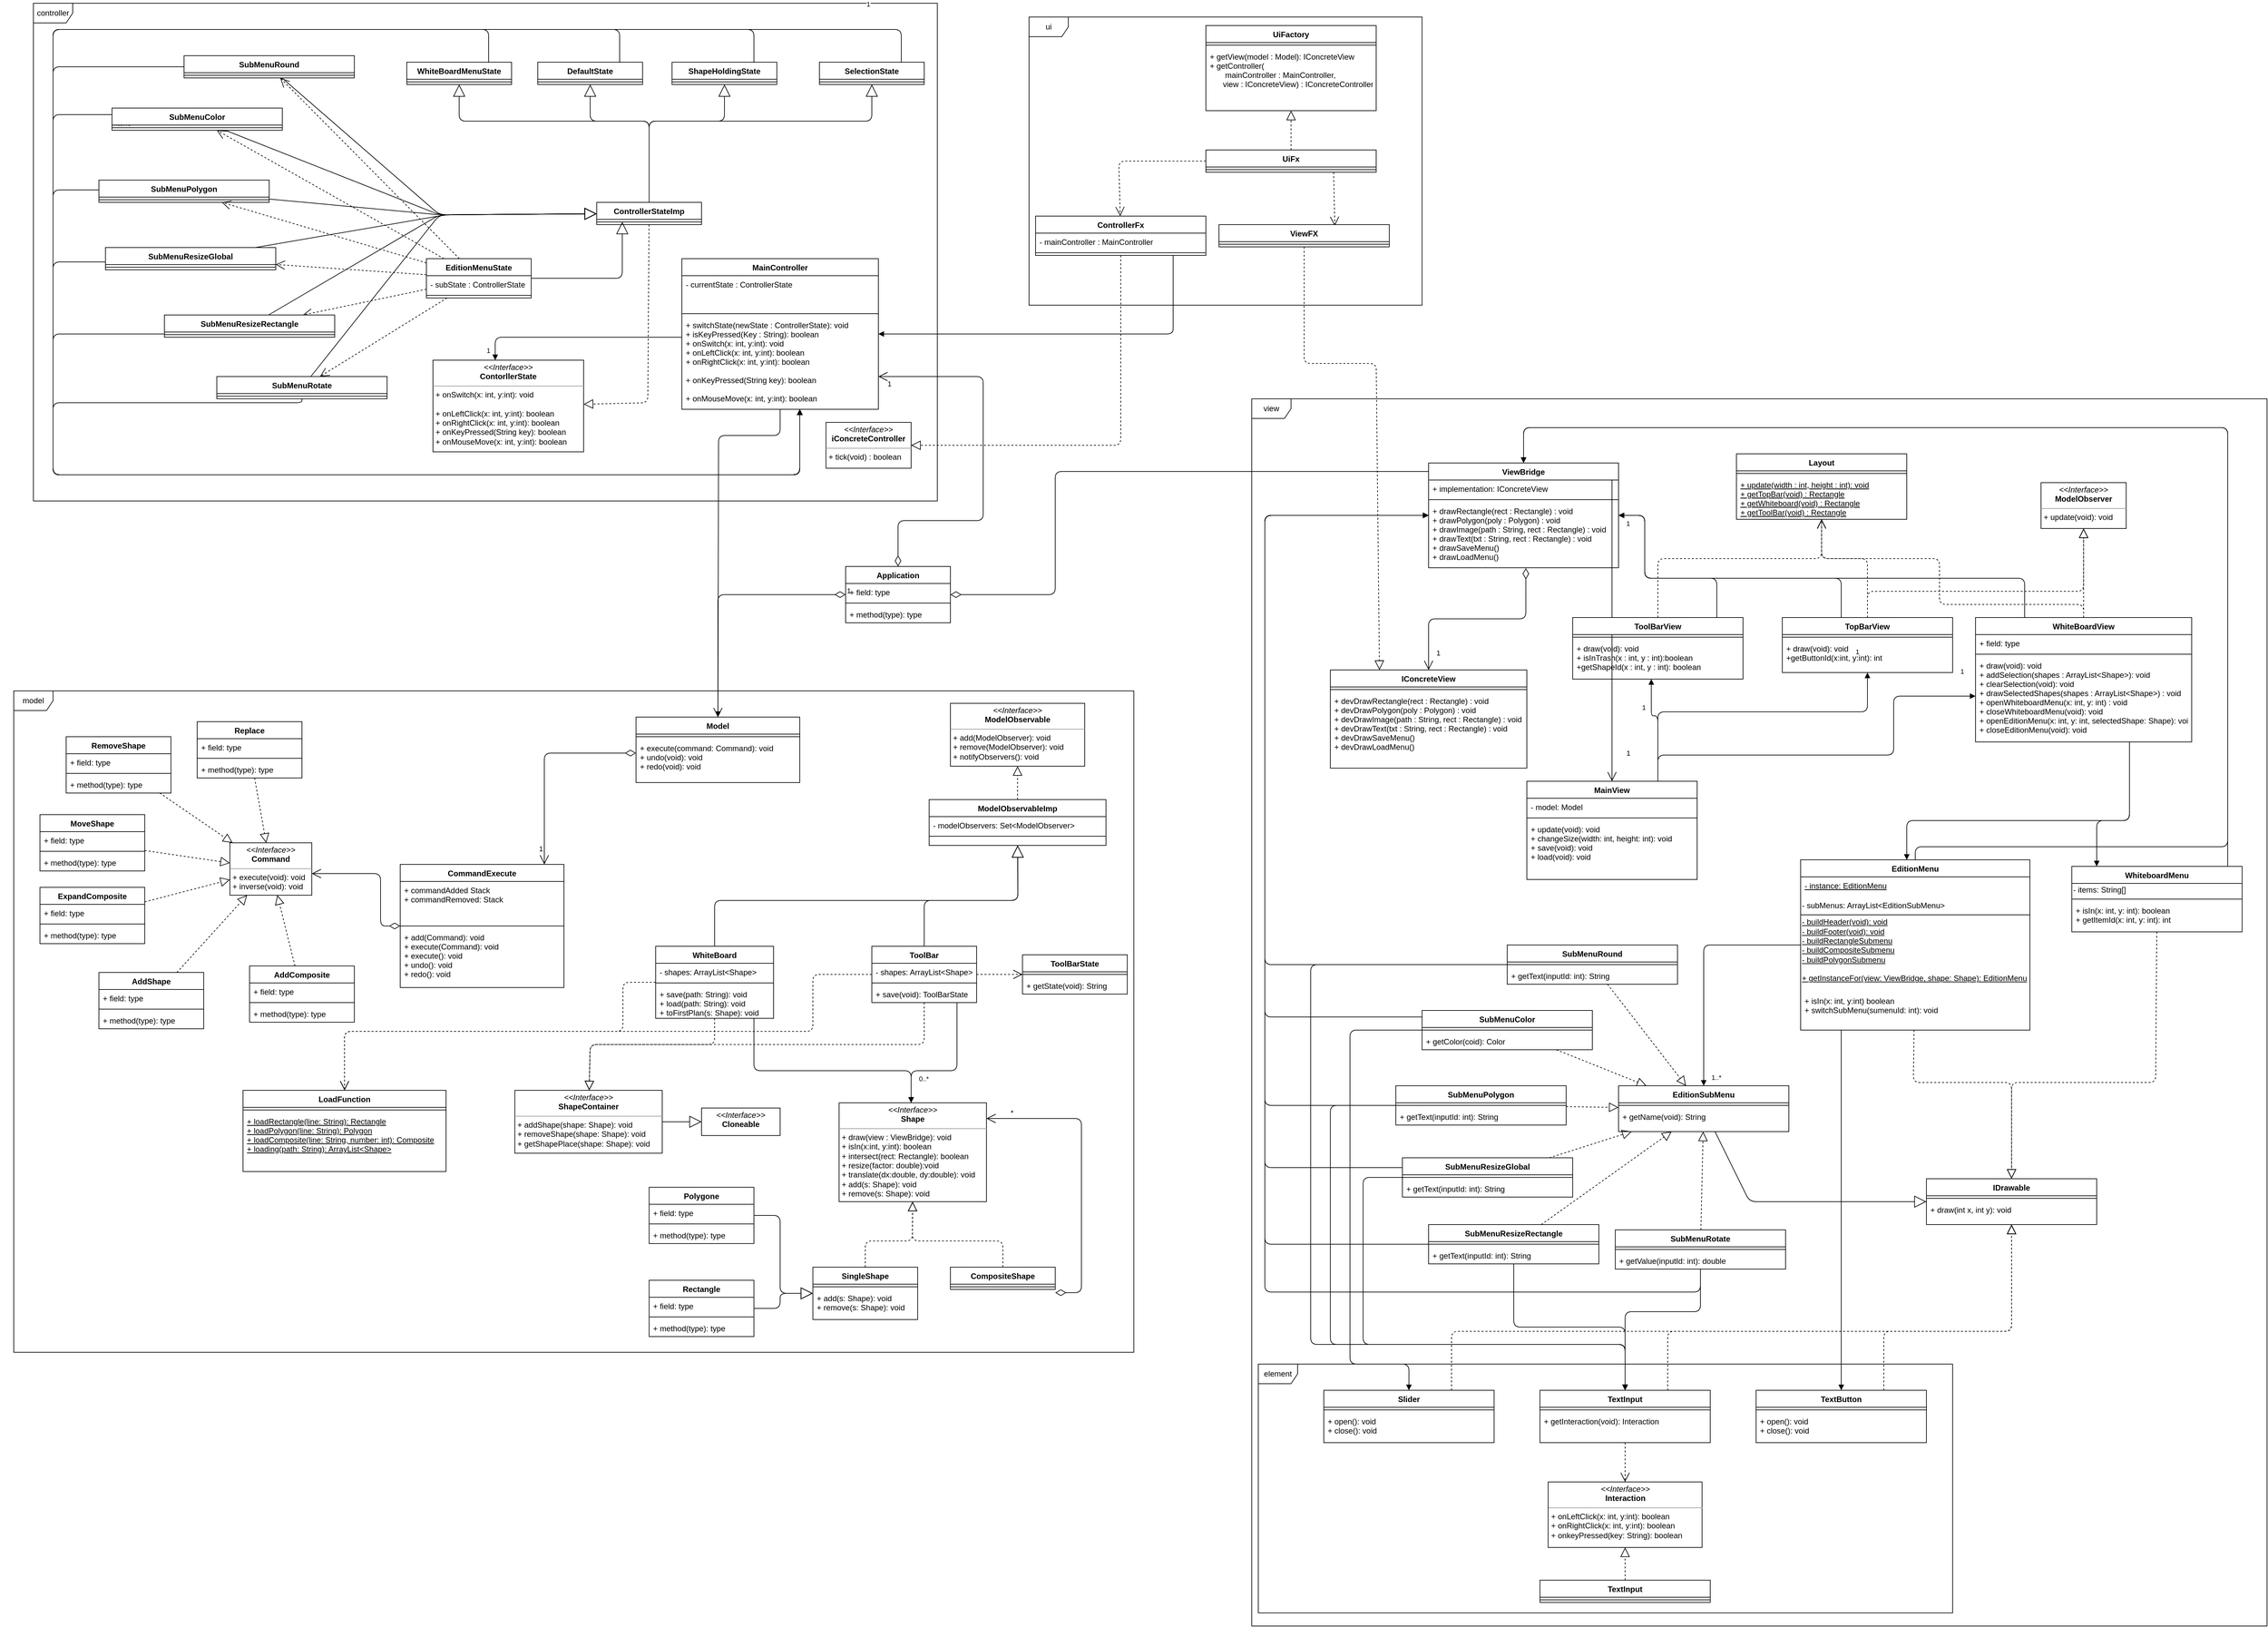 <mxfile version="13.0.3" type="device"><diagram id="3WUZeyOoBX478enH_wou" name="Page-1"><mxGraphModel dx="5555" dy="4441" grid="1" gridSize="10" guides="1" tooltips="1" connect="1" arrows="1" fold="1" page="1" pageScale="1" pageWidth="827" pageHeight="1169" math="0" shadow="0"><root><mxCell id="0"/><mxCell id="1" parent="0"/><mxCell id="QmOK_By7xe1dukW6dALC-109" value="element" style="shape=umlFrame;whiteSpace=wrap;html=1;" vertex="1" parent="1"><mxGeometry x="1230" y="1378" width="1060" height="380" as="geometry"/></mxCell><mxCell id="QmOK_By7xe1dukW6dALC-3" value="controller" style="shape=umlFrame;whiteSpace=wrap;html=1;" vertex="1" parent="1"><mxGeometry x="-640" y="-700" width="1380" height="760" as="geometry"/></mxCell><mxCell id="3yo8bo4FhC-pjFVV0GyX-97" value="model" style="shape=umlFrame;whiteSpace=wrap;html=1;" parent="1" vertex="1"><mxGeometry x="-670" y="350" width="1710" height="1010" as="geometry"/></mxCell><mxCell id="3yo8bo4FhC-pjFVV0GyX-20" value="view" style="shape=umlFrame;whiteSpace=wrap;html=1;" parent="1" vertex="1"><mxGeometry x="1220" y="-96" width="1550" height="1874" as="geometry"/></mxCell><mxCell id="3yo8bo4FhC-pjFVV0GyX-21" value="ui" style="shape=umlFrame;whiteSpace=wrap;html=1;" parent="1" vertex="1"><mxGeometry x="880" y="-679" width="600" height="440" as="geometry"/></mxCell><mxCell id="7U6LZILb1uRu2cZWEhsG-42" value="*" style="endArrow=open;html=1;endSize=12;startArrow=diamondThin;startSize=14;startFill=0;edgeStyle=orthogonalEdgeStyle;align=left;verticalAlign=bottom;exitX=1;exitY=0.5;exitDx=0;exitDy=0;" parent="1" target="QmOK_By7xe1dukW6dALC-126" edge="1"><mxGeometry x="0.844" relative="1" as="geometry"><mxPoint x="920" y="1269.0" as="sourcePoint"/><mxPoint x="780.0" y="1003.0" as="targetPoint"/><Array as="points"><mxPoint x="960" y="1269"/><mxPoint x="960" y="1003"/></Array><mxPoint as="offset"/></mxGeometry></mxCell><mxCell id="7U6LZILb1uRu2cZWEhsG-53" value="" style="endArrow=block;endSize=16;endFill=0;html=1;" parent="1" source="7U6LZILb1uRu2cZWEhsG-45" target="7U6LZILb1uRu2cZWEhsG-37" edge="1"><mxGeometry width="160" relative="1" as="geometry"><mxPoint x="50" y="1346" as="sourcePoint"/><mxPoint x="170" y="1270.0" as="targetPoint"/><Array as="points"><mxPoint x="500" y="1151"/><mxPoint x="500" y="1270"/></Array></mxGeometry></mxCell><mxCell id="7U6LZILb1uRu2cZWEhsG-54" value="" style="endArrow=block;endSize=16;endFill=0;html=1;" parent="1" source="7U6LZILb1uRu2cZWEhsG-49" target="7U6LZILb1uRu2cZWEhsG-37" edge="1"><mxGeometry width="160" relative="1" as="geometry"><mxPoint x="290" y="1346" as="sourcePoint"/><mxPoint x="170" y="1270" as="targetPoint"/><Array as="points"><mxPoint x="500" y="1293"/><mxPoint x="500" y="1270"/></Array></mxGeometry></mxCell><mxCell id="7U6LZILb1uRu2cZWEhsG-61" value="" style="resizable=0;html=1;align=left;verticalAlign=bottom;labelBackgroundColor=#ffffff;fontSize=10;" parent="1" connectable="0" vertex="1"><mxGeometry x="80" y="582" as="geometry"><mxPoint x="-149" y="-264" as="offset"/></mxGeometry></mxCell><mxCell id="2tMdhOG5-SNlSsxjpB-i-44" value="1" style="endArrow=open;html=1;endSize=12;startArrow=diamondThin;startSize=14;startFill=0;edgeStyle=orthogonalEdgeStyle;align=left;verticalAlign=bottom;entryX=0.5;entryY=0;entryDx=0;entryDy=0;exitX=0.512;exitY=1.006;exitDx=0;exitDy=0;exitPerimeter=0;" parent="1" source="2tMdhOG5-SNlSsxjpB-i-67" target="2tMdhOG5-SNlSsxjpB-i-40" edge="1"><mxGeometry x="0.887" y="10" relative="1" as="geometry"><mxPoint x="1000" y="442" as="sourcePoint"/><mxPoint x="2030" y="792" as="targetPoint"/><mxPoint as="offset"/></mxGeometry></mxCell><mxCell id="2tMdhOG5-SNlSsxjpB-i-54" value="1" style="endArrow=open;html=1;endSize=12;startArrow=diamondThin;startSize=14;startFill=0;edgeStyle=orthogonalEdgeStyle;align=left;verticalAlign=bottom;" parent="1" source="7U6LZILb1uRu2cZWEhsG-1" target="7U6LZILb1uRu2cZWEhsG-5" edge="1"><mxGeometry x="-1" y="3" relative="1" as="geometry"><mxPoint x="220" y="410" as="sourcePoint"/><mxPoint x="380" y="410" as="targetPoint"/></mxGeometry></mxCell><mxCell id="2tMdhOG5-SNlSsxjpB-i-55" value="1" style="endArrow=open;html=1;endSize=12;startArrow=diamondThin;startSize=14;startFill=0;edgeStyle=orthogonalEdgeStyle;align=left;verticalAlign=bottom;" parent="1" source="7U6LZILb1uRu2cZWEhsG-5" target="7U6LZILb1uRu2cZWEhsG-97" edge="1"><mxGeometry x="0.903" y="-10" relative="1" as="geometry"><mxPoint x="455" y="152.0" as="sourcePoint"/><mxPoint x="70" y="352" as="targetPoint"/><Array as="points"><mxPoint x="140" y="445"/></Array><mxPoint as="offset"/></mxGeometry></mxCell><mxCell id="2tMdhOG5-SNlSsxjpB-i-56" value="" style="endArrow=open;html=1;endSize=12;startArrow=diamondThin;startSize=14;startFill=0;edgeStyle=orthogonalEdgeStyle;align=left;verticalAlign=bottom;" parent="1" source="7U6LZILb1uRu2cZWEhsG-97" target="QmOK_By7xe1dukW6dALC-114" edge="1"><mxGeometry x="-0.543" y="-14" relative="1" as="geometry"><mxPoint x="-450" y="823" as="sourcePoint"/><mxPoint x="-210" y="629" as="targetPoint"/><mxPoint as="offset"/><Array as="points"><mxPoint x="-110" y="709"/><mxPoint x="-110" y="629"/></Array></mxGeometry></mxCell><mxCell id="7U6LZILb1uRu2cZWEhsG-1" value="Application" style="swimlane;fontStyle=1;align=center;verticalAlign=top;childLayout=stackLayout;horizontal=1;startSize=26;horizontalStack=0;resizeParent=1;resizeParentMax=0;resizeLast=0;collapsible=1;marginBottom=0;" parent="1" vertex="1"><mxGeometry x="600" y="160" width="160" height="86" as="geometry"/></mxCell><mxCell id="7U6LZILb1uRu2cZWEhsG-2" value="+ field: type" style="text;strokeColor=none;fillColor=none;align=left;verticalAlign=top;spacingLeft=4;spacingRight=4;overflow=hidden;rotatable=0;points=[[0,0.5],[1,0.5]];portConstraint=eastwest;" parent="7U6LZILb1uRu2cZWEhsG-1" vertex="1"><mxGeometry y="26" width="160" height="26" as="geometry"/></mxCell><mxCell id="7U6LZILb1uRu2cZWEhsG-3" value="" style="line;strokeWidth=1;fillColor=none;align=left;verticalAlign=middle;spacingTop=-1;spacingLeft=3;spacingRight=3;rotatable=0;labelPosition=right;points=[];portConstraint=eastwest;" parent="7U6LZILb1uRu2cZWEhsG-1" vertex="1"><mxGeometry y="52" width="160" height="8" as="geometry"/></mxCell><mxCell id="7U6LZILb1uRu2cZWEhsG-4" value="+ method(type): type" style="text;strokeColor=none;fillColor=none;align=left;verticalAlign=top;spacingLeft=4;spacingRight=4;overflow=hidden;rotatable=0;points=[[0,0.5],[1,0.5]];portConstraint=eastwest;" parent="7U6LZILb1uRu2cZWEhsG-1" vertex="1"><mxGeometry y="60" width="160" height="26" as="geometry"/></mxCell><mxCell id="7U6LZILb1uRu2cZWEhsG-5" value="Model" style="swimlane;fontStyle=1;align=center;verticalAlign=top;childLayout=stackLayout;horizontal=1;startSize=26;horizontalStack=0;resizeParent=1;resizeParentMax=0;resizeLast=0;collapsible=1;marginBottom=0;" parent="1" vertex="1"><mxGeometry x="280" y="390" width="250" height="100" as="geometry"/></mxCell><mxCell id="7U6LZILb1uRu2cZWEhsG-7" value="" style="line;strokeWidth=1;fillColor=none;align=left;verticalAlign=middle;spacingTop=-1;spacingLeft=3;spacingRight=3;rotatable=0;labelPosition=right;points=[];portConstraint=eastwest;" parent="7U6LZILb1uRu2cZWEhsG-5" vertex="1"><mxGeometry y="26" width="250" height="8" as="geometry"/></mxCell><mxCell id="7U6LZILb1uRu2cZWEhsG-8" value="+ execute(command: Command): void&#10;+ undo(void): void&#10;+ redo(void): void" style="text;strokeColor=none;fillColor=none;align=left;verticalAlign=top;spacingLeft=4;spacingRight=4;overflow=hidden;rotatable=0;points=[[0,0.5],[1,0.5]];portConstraint=eastwest;" parent="7U6LZILb1uRu2cZWEhsG-5" vertex="1"><mxGeometry y="34" width="250" height="66" as="geometry"/></mxCell><mxCell id="R3AVytcbFwQMf_7Zkljl-15" value="1" style="endArrow=open;html=1;endSize=12;startArrow=diamondThin;startSize=14;startFill=0;edgeStyle=orthogonalEdgeStyle;align=left;verticalAlign=bottom;exitX=0.5;exitY=0;exitDx=0;exitDy=0;" parent="1" source="7U6LZILb1uRu2cZWEhsG-1" target="R3AVytcbFwQMf_7Zkljl-4" edge="1"><mxGeometry x="0.959" y="20" relative="1" as="geometry"><mxPoint x="770" y="209.0" as="sourcePoint"/><mxPoint x="1160" y="210" as="targetPoint"/><Array as="points"><mxPoint x="680" y="90"/><mxPoint x="810" y="90"/><mxPoint x="810" y="-130"/></Array><mxPoint as="offset"/></mxGeometry></mxCell><mxCell id="R3AVytcbFwQMf_7Zkljl-16" value="" style="html=1;verticalAlign=bottom;endArrow=block;" parent="1" source="R3AVytcbFwQMf_7Zkljl-4" target="7U6LZILb1uRu2cZWEhsG-5" edge="1"><mxGeometry width="80" relative="1" as="geometry"><mxPoint x="975" y="-33" as="sourcePoint"/><mxPoint x="840" y="-33" as="targetPoint"/><Array as="points"><mxPoint x="500" y="-40"/><mxPoint x="406" y="-40"/></Array></mxGeometry></mxCell><mxCell id="iH1wXyO8_TVZQ7hlG0fk-22" value="" style="endArrow=block;endSize=16;endFill=0;html=1;" parent="1" source="iH1wXyO8_TVZQ7hlG0fk-2" target="iH1wXyO8_TVZQ7hlG0fk-10" edge="1"><mxGeometry width="160" relative="1" as="geometry"><mxPoint x="290" y="-96" as="sourcePoint"/><mxPoint x="290" y="-220" as="targetPoint"/><Array as="points"><mxPoint x="300" y="-520"/><mxPoint x="10" y="-520"/></Array></mxGeometry></mxCell><mxCell id="iH1wXyO8_TVZQ7hlG0fk-23" value="" style="endArrow=block;endSize=16;endFill=0;html=1;" parent="1" source="iH1wXyO8_TVZQ7hlG0fk-2" target="iH1wXyO8_TVZQ7hlG0fk-6" edge="1"><mxGeometry width="160" relative="1" as="geometry"><mxPoint x="302.833" y="-410" as="sourcePoint"/><mxPoint x="277.167" y="-564" as="targetPoint"/><Array as="points"><mxPoint x="300" y="-520"/><mxPoint x="210" y="-520"/></Array></mxGeometry></mxCell><mxCell id="iH1wXyO8_TVZQ7hlG0fk-24" value="" style="endArrow=block;endSize=16;endFill=0;html=1;" parent="1" source="iH1wXyO8_TVZQ7hlG0fk-2" target="iH1wXyO8_TVZQ7hlG0fk-18" edge="1"><mxGeometry width="160" relative="1" as="geometry"><mxPoint x="345.833" y="-410" as="sourcePoint"/><mxPoint x="474.167" y="-564" as="targetPoint"/><Array as="points"><mxPoint x="300" y="-520"/><mxPoint x="415" y="-520"/></Array></mxGeometry></mxCell><mxCell id="iH1wXyO8_TVZQ7hlG0fk-25" value="" style="endArrow=block;endSize=16;endFill=0;html=1;" parent="1" source="iH1wXyO8_TVZQ7hlG0fk-2" target="iH1wXyO8_TVZQ7hlG0fk-14" edge="1"><mxGeometry width="160" relative="1" as="geometry"><mxPoint x="390" y="-401.286" as="sourcePoint"/><mxPoint x="510" y="-452.714" as="targetPoint"/><Array as="points"><mxPoint x="300" y="-520"/><mxPoint x="640" y="-520"/></Array></mxGeometry></mxCell><mxCell id="3yo8bo4FhC-pjFVV0GyX-1" value="" style="endArrow=block;dashed=1;endFill=0;endSize=12;html=1;" parent="1" source="iH1wXyO8_TVZQ7hlG0fk-2" target="QmOK_By7xe1dukW6dALC-51" edge="1"><mxGeometry width="160" relative="1" as="geometry"><mxPoint x="205" y="-510" as="sourcePoint"/><mxPoint x="120" y="-130" as="targetPoint"/><Array as="points"><mxPoint x="298" y="-90"/></Array></mxGeometry></mxCell><mxCell id="3yo8bo4FhC-pjFVV0GyX-2" value="" style="endArrow=block;dashed=1;endFill=0;endSize=12;html=1;" parent="1" source="QmOK_By7xe1dukW6dALC-53" target="QmOK_By7xe1dukW6dALC-57" edge="1"><mxGeometry width="160" relative="1" as="geometry"><mxPoint x="1550" y="-252" as="sourcePoint"/><mxPoint x="1185" y="-390" as="targetPoint"/><Array as="points"><mxPoint x="1020" y="-25"/></Array></mxGeometry></mxCell><mxCell id="3yo8bo4FhC-pjFVV0GyX-3" value="" style="endArrow=block;dashed=1;endFill=0;endSize=12;html=1;" parent="1" source="1jR7pnZNuQC0l_XQHkd4-10" target="1jR7pnZNuQC0l_XQHkd4-6" edge="1"><mxGeometry width="160" relative="1" as="geometry"><mxPoint x="1105.08" y="-350" as="sourcePoint"/><mxPoint x="1040.0" y="-570" as="targetPoint"/></mxGeometry></mxCell><mxCell id="3yo8bo4FhC-pjFVV0GyX-4" value="" style="endArrow=block;dashed=1;endFill=0;endSize=12;html=1;entryX=0.25;entryY=0;entryDx=0;entryDy=0;" parent="1" source="2tMdhOG5-SNlSsxjpB-i-45" target="2tMdhOG5-SNlSsxjpB-i-40" edge="1"><mxGeometry width="160" relative="1" as="geometry"><mxPoint x="1010.08" y="40" as="sourcePoint"/><mxPoint x="945" y="-180" as="targetPoint"/><Array as="points"><mxPoint x="1300" y="-150"/><mxPoint x="1410" y="-150"/></Array></mxGeometry></mxCell><mxCell id="3yo8bo4FhC-pjFVV0GyX-5" value="" style="endArrow=open;endSize=12;dashed=1;html=1;" parent="1" source="1jR7pnZNuQC0l_XQHkd4-10" target="QmOK_By7xe1dukW6dALC-53" edge="1"><mxGeometry x="0.711" y="30" width="160" relative="1" as="geometry"><mxPoint x="470" y="-166" as="sourcePoint"/><mxPoint x="1010" y="-375" as="targetPoint"/><Array as="points"><mxPoint x="1017" y="-459"/></Array><mxPoint as="offset"/></mxGeometry></mxCell><mxCell id="3yo8bo4FhC-pjFVV0GyX-6" value="" style="endArrow=open;endSize=12;dashed=1;html=1;exitX=0.75;exitY=1;exitDx=0;exitDy=0;entryX=0.68;entryY=0.057;entryDx=0;entryDy=0;entryPerimeter=0;" parent="1" source="1jR7pnZNuQC0l_XQHkd4-10" target="2tMdhOG5-SNlSsxjpB-i-45" edge="1"><mxGeometry x="0.111" y="-70" width="160" relative="1" as="geometry"><mxPoint x="1346.234" y="-375" as="sourcePoint"/><mxPoint x="1060.032" y="-170" as="targetPoint"/><mxPoint as="offset"/></mxGeometry></mxCell><mxCell id="3yo8bo4FhC-pjFVV0GyX-8" value="" style="endArrow=block;dashed=1;endFill=0;endSize=12;html=1;" parent="1" source="2tMdhOG5-SNlSsxjpB-i-9" target="QmOK_By7xe1dukW6dALC-58" edge="1"><mxGeometry width="160" relative="1" as="geometry"><mxPoint x="2325.08" y="318" as="sourcePoint"/><mxPoint x="2490" y="112" as="targetPoint"/><Array as="points"><mxPoint x="2160" y="198"/><mxPoint x="2490" y="198"/></Array></mxGeometry></mxCell><mxCell id="3yo8bo4FhC-pjFVV0GyX-9" value="" style="endArrow=block;dashed=1;endFill=0;endSize=12;html=1;" parent="1" source="2tMdhOG5-SNlSsxjpB-i-13" target="QmOK_By7xe1dukW6dALC-58" edge="1"><mxGeometry width="160" relative="1" as="geometry"><mxPoint x="2450" y="467.52" as="sourcePoint"/><mxPoint x="2490" y="112" as="targetPoint"/><Array as="points"><mxPoint x="2490" y="208"/></Array></mxGeometry></mxCell><mxCell id="3yo8bo4FhC-pjFVV0GyX-10" value="name" style="endArrow=block;endFill=1;html=1;edgeStyle=orthogonalEdgeStyle;align=left;verticalAlign=top;" parent="1" source="uSJ5OI9Yinxyfcotj4ro-1" target="2tMdhOG5-SNlSsxjpB-i-9" edge="1"><mxGeometry x="-1" relative="1" as="geometry"><mxPoint x="1960" y="488" as="sourcePoint"/><mxPoint x="2240" y="398" as="targetPoint"/><Array as="points"><mxPoint x="1840" y="382"/><mxPoint x="2160" y="382"/></Array></mxGeometry></mxCell><mxCell id="3yo8bo4FhC-pjFVV0GyX-11" value="" style="resizable=0;html=1;align=left;verticalAlign=bottom;labelBackgroundColor=#ffffff;fontSize=10;" parent="3yo8bo4FhC-pjFVV0GyX-10" connectable="0" vertex="1"><mxGeometry x="-1" relative="1" as="geometry"/></mxCell><mxCell id="3yo8bo4FhC-pjFVV0GyX-12" value="name" style="endArrow=block;endFill=1;html=1;edgeStyle=orthogonalEdgeStyle;align=left;verticalAlign=top;" parent="1" source="uSJ5OI9Yinxyfcotj4ro-1" target="2tMdhOG5-SNlSsxjpB-i-13" edge="1"><mxGeometry x="-1" relative="1" as="geometry"><mxPoint x="2090" y="355" as="sourcePoint"/><mxPoint x="2320" y="428" as="targetPoint"/><Array as="points"><mxPoint x="1840" y="448"/><mxPoint x="2200" y="448"/><mxPoint x="2200" y="358"/></Array></mxGeometry></mxCell><mxCell id="3yo8bo4FhC-pjFVV0GyX-13" value="" style="resizable=0;html=1;align=left;verticalAlign=bottom;labelBackgroundColor=#ffffff;fontSize=10;" parent="3yo8bo4FhC-pjFVV0GyX-12" connectable="0" vertex="1"><mxGeometry x="-1" relative="1" as="geometry"/></mxCell><mxCell id="3yo8bo4FhC-pjFVV0GyX-14" value="name" style="endArrow=block;endFill=1;html=1;edgeStyle=orthogonalEdgeStyle;align=left;verticalAlign=top;" parent="1" source="uSJ5OI9Yinxyfcotj4ro-1" target="2tMdhOG5-SNlSsxjpB-i-5" edge="1"><mxGeometry x="-1" relative="1" as="geometry"><mxPoint x="1820" y="448" as="sourcePoint"/><mxPoint x="1920" y="681" as="targetPoint"/><Array as="points"><mxPoint x="1840" y="388"/><mxPoint x="1830" y="388"/></Array></mxGeometry></mxCell><mxCell id="3yo8bo4FhC-pjFVV0GyX-15" value="" style="resizable=0;html=1;align=left;verticalAlign=bottom;labelBackgroundColor=#ffffff;fontSize=10;" parent="3yo8bo4FhC-pjFVV0GyX-14" connectable="0" vertex="1"><mxGeometry x="-1" relative="1" as="geometry"/></mxCell><mxCell id="3yo8bo4FhC-pjFVV0GyX-22" value="" style="endArrow=block;dashed=1;endFill=0;endSize=12;html=1;" parent="1" source="QmOK_By7xe1dukW6dALC-65" target="3yo8bo4FhC-pjFVV0GyX-16" edge="1"><mxGeometry width="160" relative="1" as="geometry"><mxPoint x="2198.667" y="688" as="sourcePoint"/><mxPoint x="2330" y="918" as="targetPoint"/><Array as="points"><mxPoint x="2230" y="948"/><mxPoint x="2380" y="948"/></Array></mxGeometry></mxCell><mxCell id="3yo8bo4FhC-pjFVV0GyX-23" value="" style="endArrow=block;dashed=1;endFill=0;endSize=12;html=1;" parent="1" source="d4Q0qIlCnjLTKptumD0L-13" target="3yo8bo4FhC-pjFVV0GyX-16" edge="1"><mxGeometry width="160" relative="1" as="geometry"><mxPoint x="2160" y="1011.469" as="sourcePoint"/><mxPoint x="2520" y="828" as="targetPoint"/><Array as="points"><mxPoint x="2600" y="948"/><mxPoint x="2380" y="948"/></Array></mxGeometry></mxCell><mxCell id="3yo8bo4FhC-pjFVV0GyX-27" value="" style="endArrow=block;endSize=16;endFill=0;html=1;" parent="1" source="3yo8bo4FhC-pjFVV0GyX-24" target="3yo8bo4FhC-pjFVV0GyX-16" edge="1"><mxGeometry width="160" relative="1" as="geometry"><mxPoint x="1790" y="808" as="sourcePoint"/><mxPoint x="1950" y="808" as="targetPoint"/><Array as="points"><mxPoint x="1980" y="1130"/></Array></mxGeometry></mxCell><mxCell id="3yo8bo4FhC-pjFVV0GyX-46" value="" style="endArrow=block;dashed=1;endFill=0;endSize=12;html=1;" parent="1" source="3yo8bo4FhC-pjFVV0GyX-43" target="3yo8bo4FhC-pjFVV0GyX-24" edge="1"><mxGeometry width="160" relative="1" as="geometry"><mxPoint x="2660" y="1048" as="sourcePoint"/><mxPoint x="2390" y="857" as="targetPoint"/></mxGeometry></mxCell><mxCell id="3yo8bo4FhC-pjFVV0GyX-47" value="" style="endArrow=block;dashed=1;endFill=0;endSize=12;html=1;" parent="1" source="3yo8bo4FhC-pjFVV0GyX-28" target="3yo8bo4FhC-pjFVV0GyX-24" edge="1"><mxGeometry width="160" relative="1" as="geometry"><mxPoint x="1693.333" y="828" as="sourcePoint"/><mxPoint x="1873.333" y="963" as="targetPoint"/></mxGeometry></mxCell><mxCell id="3yo8bo4FhC-pjFVV0GyX-48" value="" style="endArrow=block;dashed=1;endFill=0;endSize=12;html=1;" parent="1" source="3yo8bo4FhC-pjFVV0GyX-31" target="3yo8bo4FhC-pjFVV0GyX-24" edge="1"><mxGeometry width="160" relative="1" as="geometry"><mxPoint x="1660.0" y="924.667" as="sourcePoint"/><mxPoint x="1795.909" y="963" as="targetPoint"/></mxGeometry></mxCell><mxCell id="3yo8bo4FhC-pjFVV0GyX-49" value="" style="endArrow=block;dashed=1;endFill=0;endSize=12;html=1;" parent="1" source="3yo8bo4FhC-pjFVV0GyX-34" target="3yo8bo4FhC-pjFVV0GyX-24" edge="1"><mxGeometry width="160" relative="1" as="geometry"><mxPoint x="1640.0" y="1001.415" as="sourcePoint"/><mxPoint x="1790" y="999.585" as="targetPoint"/></mxGeometry></mxCell><mxCell id="3yo8bo4FhC-pjFVV0GyX-50" value="" style="endArrow=block;dashed=1;endFill=0;endSize=12;html=1;" parent="1" source="3yo8bo4FhC-pjFVV0GyX-37" target="3yo8bo4FhC-pjFVV0GyX-24" edge="1"><mxGeometry width="160" relative="1" as="geometry"><mxPoint x="1670.0" y="1073.658" as="sourcePoint"/><mxPoint x="1804.348" y="1033" as="targetPoint"/></mxGeometry></mxCell><mxCell id="3yo8bo4FhC-pjFVV0GyX-51" value="" style="endArrow=block;dashed=1;endFill=0;endSize=12;html=1;" parent="1" source="3yo8bo4FhC-pjFVV0GyX-40" target="3yo8bo4FhC-pjFVV0GyX-24" edge="1"><mxGeometry width="160" relative="1" as="geometry"><mxPoint x="1665.111" y="1183" as="sourcePoint"/><mxPoint x="1871.778" y="1033" as="targetPoint"/></mxGeometry></mxCell><mxCell id="3yo8bo4FhC-pjFVV0GyX-52" value="" style="endArrow=block;endFill=1;html=1;edgeStyle=orthogonalEdgeStyle;align=left;verticalAlign=top;" parent="1" source="QmOK_By7xe1dukW6dALC-65" target="3yo8bo4FhC-pjFVV0GyX-24" edge="1"><mxGeometry x="-0.656" y="30" relative="1" as="geometry"><mxPoint x="2070" y="648.059" as="sourcePoint"/><mxPoint x="2180" y="928" as="targetPoint"/><mxPoint as="offset"/></mxGeometry></mxCell><mxCell id="3yo8bo4FhC-pjFVV0GyX-53" value="1..*" style="resizable=0;html=1;align=left;verticalAlign=bottom;labelBackgroundColor=#ffffff;fontSize=10;" parent="3yo8bo4FhC-pjFVV0GyX-52" connectable="0" vertex="1"><mxGeometry x="-1" relative="1" as="geometry"><mxPoint x="-138" y="210" as="offset"/></mxGeometry></mxCell><mxCell id="3yo8bo4FhC-pjFVV0GyX-54" value="" style="endArrow=block;endFill=1;html=1;edgeStyle=orthogonalEdgeStyle;align=left;verticalAlign=top;" parent="1" source="2tMdhOG5-SNlSsxjpB-i-13" target="QmOK_By7xe1dukW6dALC-65" edge="1"><mxGeometry x="-1" relative="1" as="geometry"><mxPoint x="2070" y="844.059" as="sourcePoint"/><mxPoint x="2220" y="608" as="targetPoint"/><Array as="points"><mxPoint x="2560" y="548"/><mxPoint x="2220" y="548"/></Array></mxGeometry></mxCell><mxCell id="3yo8bo4FhC-pjFVV0GyX-55" value="1" style="resizable=0;html=1;align=left;verticalAlign=bottom;labelBackgroundColor=#ffffff;fontSize=10;" parent="3yo8bo4FhC-pjFVV0GyX-54" connectable="0" vertex="1"><mxGeometry x="-1" relative="1" as="geometry"><mxPoint x="-260" y="-100" as="offset"/></mxGeometry></mxCell><mxCell id="3yo8bo4FhC-pjFVV0GyX-56" value="" style="endArrow=block;endFill=1;html=1;edgeStyle=orthogonalEdgeStyle;align=left;verticalAlign=top;" parent="1" source="2tMdhOG5-SNlSsxjpB-i-13" target="d4Q0qIlCnjLTKptumD0L-13" edge="1"><mxGeometry x="-1" relative="1" as="geometry"><mxPoint x="2190" y="678" as="sourcePoint"/><mxPoint x="2200" y="804" as="targetPoint"/><Array as="points"><mxPoint x="2560" y="548"/><mxPoint x="2510" y="548"/></Array></mxGeometry></mxCell><mxCell id="3yo8bo4FhC-pjFVV0GyX-57" value="1" style="resizable=0;html=1;align=left;verticalAlign=bottom;labelBackgroundColor=#ffffff;fontSize=10;" parent="3yo8bo4FhC-pjFVV0GyX-56" connectable="0" vertex="1"><mxGeometry x="-1" relative="1" as="geometry"><mxPoint x="-420" y="-130" as="offset"/></mxGeometry></mxCell><mxCell id="3yo8bo4FhC-pjFVV0GyX-70" value="&lt;p style=&quot;margin: 4px 0px 0px ; text-align: center&quot;&gt;&lt;i&gt;&amp;lt;&amp;lt;Interface&amp;gt;&amp;gt;&lt;/i&gt;&lt;br&gt;&lt;b&gt;Interaction&lt;/b&gt;&lt;/p&gt;&lt;hr size=&quot;1&quot;&gt;&lt;p style=&quot;margin: 0px 0px 0px 4px&quot;&gt;&lt;/p&gt;&lt;p style=&quot;margin: 0px 0px 0px 4px&quot;&gt;+ onLeftClick(x: int, y:int): boolean&lt;br&gt;+ onRightClick(x: int, y:int): boolean&lt;br&gt;&lt;/p&gt;&lt;p style=&quot;margin: 0px 0px 0px 4px&quot;&gt;+ onkeyPressed(key: String): boolean&lt;br&gt;&lt;/p&gt;" style="verticalAlign=top;align=left;overflow=fill;fontSize=12;fontFamily=Helvetica;html=1;" parent="1" vertex="1"><mxGeometry x="1672.5" y="1558" width="235" height="100" as="geometry"/></mxCell><mxCell id="3yo8bo4FhC-pjFVV0GyX-76" value="" style="endArrow=block;dashed=1;endFill=0;endSize=12;html=1;" parent="1" source="3yo8bo4FhC-pjFVV0GyX-73" target="3yo8bo4FhC-pjFVV0GyX-70" edge="1"><mxGeometry width="160" relative="1" as="geometry"><mxPoint x="1690" y="1548" as="sourcePoint"/><mxPoint x="1850" y="1548" as="targetPoint"/></mxGeometry></mxCell><mxCell id="3yo8bo4FhC-pjFVV0GyX-79" value="" style="endArrow=open;endSize=12;dashed=1;html=1;" parent="1" source="2tMdhOG5-SNlSsxjpB-i-5" target="iH1wXyO8_TVZQ7hlG0fk-28" edge="1"><mxGeometry width="160" relative="1" as="geometry"><mxPoint x="1970" y="288" as="sourcePoint"/><mxPoint x="2130" y="288" as="targetPoint"/><Array as="points"><mxPoint x="1840" y="148"/><mxPoint x="2090" y="148"/></Array></mxGeometry></mxCell><mxCell id="3yo8bo4FhC-pjFVV0GyX-80" value="" style="endArrow=open;endSize=12;dashed=1;html=1;" parent="1" source="2tMdhOG5-SNlSsxjpB-i-9" target="iH1wXyO8_TVZQ7hlG0fk-28" edge="1"><mxGeometry width="160" relative="1" as="geometry"><mxPoint x="1895" y="248" as="sourcePoint"/><mxPoint x="2055" y="88" as="targetPoint"/><Array as="points"><mxPoint x="2160" y="148"/><mxPoint x="2090" y="148"/></Array></mxGeometry></mxCell><mxCell id="3yo8bo4FhC-pjFVV0GyX-81" value="" style="endArrow=open;endSize=12;dashed=1;html=1;" parent="1" source="2tMdhOG5-SNlSsxjpB-i-13" target="iH1wXyO8_TVZQ7hlG0fk-28" edge="1"><mxGeometry width="160" relative="1" as="geometry"><mxPoint x="2157.4" y="248" as="sourcePoint"/><mxPoint x="2112.6" y="88" as="targetPoint"/><Array as="points"><mxPoint x="2490" y="218"/><mxPoint x="2270" y="218"/><mxPoint x="2270" y="148"/><mxPoint x="2090" y="148"/></Array></mxGeometry></mxCell><mxCell id="3yo8bo4FhC-pjFVV0GyX-82" value="1" style="resizable=0;html=1;align=left;verticalAlign=bottom;labelBackgroundColor=#ffffff;fontSize=10;" parent="1" connectable="0" vertex="1"><mxGeometry x="2235" y="309" as="geometry"><mxPoint x="-421" y="74" as="offset"/></mxGeometry></mxCell><mxCell id="3yo8bo4FhC-pjFVV0GyX-106" value="" style="endArrow=block;dashed=1;endFill=0;endSize=12;html=1;" parent="1" source="iH1wXyO8_TVZQ7hlG0fk-43" target="QmOK_By7xe1dukW6dALC-114" edge="1"><mxGeometry width="160" relative="1" as="geometry"><mxPoint x="-580" y="660" as="sourcePoint"/><mxPoint x="-370" y="643.162" as="targetPoint"/></mxGeometry></mxCell><mxCell id="3yo8bo4FhC-pjFVV0GyX-107" value="" style="endArrow=block;dashed=1;endFill=0;endSize=12;html=1;" parent="1" source="iH1wXyO8_TVZQ7hlG0fk-51" target="QmOK_By7xe1dukW6dALC-114" edge="1"><mxGeometry width="160" relative="1" as="geometry"><mxPoint x="-434.118" y="760" as="sourcePoint"/><mxPoint x="-347.713" y="660" as="targetPoint"/></mxGeometry></mxCell><mxCell id="3yo8bo4FhC-pjFVV0GyX-108" value="" style="endArrow=block;dashed=1;endFill=0;endSize=12;html=1;" parent="1" source="iH1wXyO8_TVZQ7hlG0fk-47" target="QmOK_By7xe1dukW6dALC-114" edge="1"><mxGeometry width="160" relative="1" as="geometry"><mxPoint x="-287.694" y="760" as="sourcePoint"/><mxPoint x="-308.919" y="660" as="targetPoint"/></mxGeometry></mxCell><mxCell id="3yo8bo4FhC-pjFVV0GyX-121" value="" style="endArrow=block;dashed=1;endFill=0;endSize=12;html=1;" parent="1" source="3yo8bo4FhC-pjFVV0GyX-109" target="QmOK_By7xe1dukW6dALC-114" edge="1"><mxGeometry width="160" relative="1" as="geometry"><mxPoint x="-570" y="703.364" as="sourcePoint"/><mxPoint x="-370" y="618.081" as="targetPoint"/></mxGeometry></mxCell><mxCell id="3yo8bo4FhC-pjFVV0GyX-122" value="" style="endArrow=block;dashed=1;endFill=0;endSize=12;html=1;" parent="1" source="3yo8bo4FhC-pjFVV0GyX-113" target="QmOK_By7xe1dukW6dALC-114" edge="1"><mxGeometry width="160" relative="1" as="geometry"><mxPoint x="-560" y="608.581" as="sourcePoint"/><mxPoint x="-368.623" y="590" as="targetPoint"/></mxGeometry></mxCell><mxCell id="3yo8bo4FhC-pjFVV0GyX-123" value="" style="endArrow=block;dashed=1;endFill=0;endSize=12;html=1;" parent="1" source="3yo8bo4FhC-pjFVV0GyX-117" target="QmOK_By7xe1dukW6dALC-114" edge="1"><mxGeometry width="160" relative="1" as="geometry"><mxPoint x="-510" y="525.632" as="sourcePoint"/><mxPoint x="-314.419" y="590" as="targetPoint"/></mxGeometry></mxCell><mxCell id="3yo8bo4FhC-pjFVV0GyX-124" value="" style="endArrow=block;dashed=1;endFill=0;endSize=12;html=1;" parent="1" source="7U6LZILb1uRu2cZWEhsG-17" target="QmOK_By7xe1dukW6dALC-119" edge="1"><mxGeometry width="160" relative="1" as="geometry"><mxPoint x="220" y="700" as="sourcePoint"/><mxPoint x="207.619" y="940" as="targetPoint"/><Array as="points"><mxPoint x="400" y="890"/><mxPoint x="210" y="890"/></Array></mxGeometry></mxCell><mxCell id="3yo8bo4FhC-pjFVV0GyX-125" value="" style="endArrow=block;dashed=1;endFill=0;endSize=12;html=1;" parent="1" source="iH1wXyO8_TVZQ7hlG0fk-36" target="QmOK_By7xe1dukW6dALC-119" edge="1"><mxGeometry width="160" relative="1" as="geometry"><mxPoint x="80" y="674.893" as="sourcePoint"/><mxPoint x="207.619" y="940" as="targetPoint"/><Array as="points"><mxPoint x="720" y="890"/><mxPoint x="210" y="890"/></Array></mxGeometry></mxCell><mxCell id="7U6LZILb1uRu2cZWEhsG-33" value="CompositeShape" style="swimlane;fontStyle=1;align=center;verticalAlign=top;childLayout=stackLayout;horizontal=1;startSize=26;horizontalStack=0;resizeParent=1;resizeParentMax=0;resizeLast=0;collapsible=1;marginBottom=0;" parent="1" vertex="1"><mxGeometry x="760" y="1230" width="160" height="34" as="geometry"/></mxCell><mxCell id="7U6LZILb1uRu2cZWEhsG-35" value="" style="line;strokeWidth=1;fillColor=none;align=left;verticalAlign=middle;spacingTop=-1;spacingLeft=3;spacingRight=3;rotatable=0;labelPosition=right;points=[];portConstraint=eastwest;" parent="7U6LZILb1uRu2cZWEhsG-33" vertex="1"><mxGeometry y="26" width="160" height="8" as="geometry"/></mxCell><mxCell id="iH1wXyO8_TVZQ7hlG0fk-36" value="ToolBar&#10;" style="swimlane;fontStyle=1;align=center;verticalAlign=top;childLayout=stackLayout;horizontal=1;startSize=26;horizontalStack=0;resizeParent=1;resizeParentMax=0;resizeLast=0;collapsible=1;marginBottom=0;" parent="1" vertex="1"><mxGeometry x="640" y="740" width="160" height="86" as="geometry"/></mxCell><mxCell id="iH1wXyO8_TVZQ7hlG0fk-37" value="- shapes: ArrayList&lt;Shape&gt;" style="text;strokeColor=none;fillColor=none;align=left;verticalAlign=top;spacingLeft=4;spacingRight=4;overflow=hidden;rotatable=0;points=[[0,0.5],[1,0.5]];portConstraint=eastwest;" parent="iH1wXyO8_TVZQ7hlG0fk-36" vertex="1"><mxGeometry y="26" width="160" height="26" as="geometry"/></mxCell><mxCell id="iH1wXyO8_TVZQ7hlG0fk-38" value="" style="line;strokeWidth=1;fillColor=none;align=left;verticalAlign=middle;spacingTop=-1;spacingLeft=3;spacingRight=3;rotatable=0;labelPosition=right;points=[];portConstraint=eastwest;" parent="iH1wXyO8_TVZQ7hlG0fk-36" vertex="1"><mxGeometry y="52" width="160" height="8" as="geometry"/></mxCell><mxCell id="iH1wXyO8_TVZQ7hlG0fk-39" value="+ save(void): ToolBarState" style="text;strokeColor=none;fillColor=none;align=left;verticalAlign=top;spacingLeft=4;spacingRight=4;overflow=hidden;rotatable=0;points=[[0,0.5],[1,0.5]];portConstraint=eastwest;" parent="iH1wXyO8_TVZQ7hlG0fk-36" vertex="1"><mxGeometry y="60" width="160" height="26" as="geometry"/></mxCell><mxCell id="7U6LZILb1uRu2cZWEhsG-97" value="CommandExecute" style="swimlane;fontStyle=1;align=center;verticalAlign=top;childLayout=stackLayout;horizontal=1;startSize=26;horizontalStack=0;resizeParent=1;resizeParentMax=0;resizeLast=0;collapsible=1;marginBottom=0;" parent="1" vertex="1"><mxGeometry x="-80" y="615" width="250" height="188" as="geometry"/></mxCell><mxCell id="7U6LZILb1uRu2cZWEhsG-98" value="+ commandAdded Stack&#10;+ commandRemoved: Stack" style="text;strokeColor=none;fillColor=none;align=left;verticalAlign=top;spacingLeft=4;spacingRight=4;overflow=hidden;rotatable=0;points=[[0,0.5],[1,0.5]];portConstraint=eastwest;" parent="7U6LZILb1uRu2cZWEhsG-97" vertex="1"><mxGeometry y="26" width="250" height="64" as="geometry"/></mxCell><mxCell id="7U6LZILb1uRu2cZWEhsG-99" value="" style="line;strokeWidth=1;fillColor=none;align=left;verticalAlign=middle;spacingTop=-1;spacingLeft=3;spacingRight=3;rotatable=0;labelPosition=right;points=[];portConstraint=eastwest;" parent="7U6LZILb1uRu2cZWEhsG-97" vertex="1"><mxGeometry y="90" width="250" height="8" as="geometry"/></mxCell><mxCell id="7U6LZILb1uRu2cZWEhsG-100" value="+ add(Command): void&#10;+ execute(Command): void&#10;+ execute(): void&#10;+ undo(): void&#10;+ redo(): void&#10;" style="text;strokeColor=none;fillColor=none;align=left;verticalAlign=top;spacingLeft=4;spacingRight=4;overflow=hidden;rotatable=0;points=[[0,0.5],[1,0.5]];portConstraint=eastwest;" parent="7U6LZILb1uRu2cZWEhsG-97" vertex="1"><mxGeometry y="98" width="250" height="90" as="geometry"/></mxCell><mxCell id="QmOK_By7xe1dukW6dALC-1" value="" style="endArrow=block;endFill=1;html=1;edgeStyle=orthogonalEdgeStyle;align=left;verticalAlign=top;" edge="1" parent="1" source="R3AVytcbFwQMf_7Zkljl-4"><mxGeometry x="-1" relative="1" as="geometry"><mxPoint x="-30" y="-140" as="sourcePoint"/><mxPoint x="65.029" y="-155" as="targetPoint"/><Array as="points"><mxPoint x="65" y="-190"/></Array></mxGeometry></mxCell><mxCell id="QmOK_By7xe1dukW6dALC-2" value="1" style="resizable=0;html=1;align=left;verticalAlign=bottom;labelBackgroundColor=#ffffff;fontSize=10;" connectable="0" vertex="1" parent="QmOK_By7xe1dukW6dALC-1"><mxGeometry x="-1" relative="1" as="geometry"><mxPoint x="-300" y="28.94" as="offset"/></mxGeometry></mxCell><mxCell id="QmOK_By7xe1dukW6dALC-8" value="" style="endArrow=block;endSize=16;endFill=0;html=1;" edge="1" parent="1" source="3yo8bo4FhC-pjFVV0GyX-131" target="iH1wXyO8_TVZQ7hlG0fk-2"><mxGeometry width="160" relative="1" as="geometry"><mxPoint x="355" y="-570" as="sourcePoint"/><mxPoint x="65" y="-734" as="targetPoint"/><Array as="points"><mxPoint x="-20" y="-377"/></Array></mxGeometry></mxCell><mxCell id="QmOK_By7xe1dukW6dALC-9" value="" style="endArrow=block;endSize=16;endFill=0;html=1;" edge="1" parent="1" source="3yo8bo4FhC-pjFVV0GyX-134" target="iH1wXyO8_TVZQ7hlG0fk-2"><mxGeometry width="160" relative="1" as="geometry"><mxPoint x="-344.044" y="-490" as="sourcePoint"/><mxPoint x="275" y="-538.535" as="targetPoint"/><Array as="points"><mxPoint x="-20" y="-377"/></Array></mxGeometry></mxCell><mxCell id="QmOK_By7xe1dukW6dALC-10" value="" style="endArrow=block;endSize=16;endFill=0;html=1;" edge="1" parent="1" source="3yo8bo4FhC-pjFVV0GyX-137" target="iH1wXyO8_TVZQ7hlG0fk-2"><mxGeometry width="160" relative="1" as="geometry"><mxPoint x="-270.0" y="-507.132" as="sourcePoint"/><mxPoint x="275" y="-524.457" as="targetPoint"/><Array as="points"><mxPoint x="-20" y="-377"/></Array></mxGeometry></mxCell><mxCell id="QmOK_By7xe1dukW6dALC-11" value="" style="endArrow=block;endSize=16;endFill=0;html=1;" edge="1" parent="1" source="3yo8bo4FhC-pjFVV0GyX-140" target="iH1wXyO8_TVZQ7hlG0fk-2"><mxGeometry width="160" relative="1" as="geometry"><mxPoint x="-280.003" y="-345" as="sourcePoint"/><mxPoint x="286.76" y="-446.652" as="targetPoint"/><Array as="points"><mxPoint x="-10" y="-377"/></Array></mxGeometry></mxCell><mxCell id="QmOK_By7xe1dukW6dALC-12" value="" style="endArrow=block;endSize=16;endFill=0;html=1;" edge="1" parent="1" source="3yo8bo4FhC-pjFVV0GyX-143" target="iH1wXyO8_TVZQ7hlG0fk-2"><mxGeometry width="160" relative="1" as="geometry"><mxPoint x="-261.552" y="-335" as="sourcePoint"/><mxPoint x="275" y="-502.087" as="targetPoint"/><Array as="points"><mxPoint x="-20" y="-377"/></Array></mxGeometry></mxCell><mxCell id="QmOK_By7xe1dukW6dALC-13" value="" style="endArrow=block;endSize=16;endFill=0;html=1;" edge="1" parent="1" source="3yo8bo4FhC-pjFVV0GyX-146" target="iH1wXyO8_TVZQ7hlG0fk-2"><mxGeometry width="160" relative="1" as="geometry"><mxPoint x="-241.053" y="-225" as="sourcePoint"/><mxPoint x="275" y="-486.467" as="targetPoint"/><Array as="points"><mxPoint x="-20" y="-377"/></Array></mxGeometry></mxCell><mxCell id="QmOK_By7xe1dukW6dALC-14" value="" style="endArrow=block;endSize=16;endFill=0;html=1;" edge="1" parent="1" source="3yo8bo4FhC-pjFVV0GyX-149"><mxGeometry width="160" relative="1" as="geometry"><mxPoint x="235" y="-587" as="sourcePoint"/><mxPoint x="259" y="-366" as="targetPoint"/><Array as="points"><mxPoint x="259" y="-280"/></Array></mxGeometry></mxCell><mxCell id="QmOK_By7xe1dukW6dALC-15" value="" style="endArrow=open;endSize=12;dashed=1;html=1;" edge="1" parent="1" source="3yo8bo4FhC-pjFVV0GyX-149" target="3yo8bo4FhC-pjFVV0GyX-146"><mxGeometry width="160" relative="1" as="geometry"><mxPoint x="50" y="-420" as="sourcePoint"/><mxPoint x="210" y="-420" as="targetPoint"/></mxGeometry></mxCell><mxCell id="QmOK_By7xe1dukW6dALC-16" value="" style="endArrow=open;endSize=12;dashed=1;html=1;" edge="1" parent="1" source="3yo8bo4FhC-pjFVV0GyX-149" target="3yo8bo4FhC-pjFVV0GyX-143"><mxGeometry width="160" relative="1" as="geometry"><mxPoint x="115" y="-214.807" as="sourcePoint"/><mxPoint x="-120.599" y="-120" as="targetPoint"/></mxGeometry></mxCell><mxCell id="QmOK_By7xe1dukW6dALC-17" value="" style="endArrow=open;endSize=12;dashed=1;html=1;" edge="1" parent="1" source="3yo8bo4FhC-pjFVV0GyX-149" target="3yo8bo4FhC-pjFVV0GyX-140"><mxGeometry width="160" relative="1" as="geometry"><mxPoint x="115" y="-237.369" as="sourcePoint"/><mxPoint x="-190" y="-200.65" as="targetPoint"/></mxGeometry></mxCell><mxCell id="QmOK_By7xe1dukW6dALC-18" value="" style="endArrow=open;endSize=12;dashed=1;html=1;" edge="1" parent="1" source="3yo8bo4FhC-pjFVV0GyX-149" target="3yo8bo4FhC-pjFVV0GyX-137"><mxGeometry width="160" relative="1" as="geometry"><mxPoint x="115" y="-253.564" as="sourcePoint"/><mxPoint x="-260" y="-284.333" as="targetPoint"/></mxGeometry></mxCell><mxCell id="QmOK_By7xe1dukW6dALC-19" value="" style="endArrow=open;endSize=12;dashed=1;html=1;" edge="1" parent="1" source="3yo8bo4FhC-pjFVV0GyX-149" target="3yo8bo4FhC-pjFVV0GyX-134"><mxGeometry width="160" relative="1" as="geometry"><mxPoint x="115" y="-267.553" as="sourcePoint"/><mxPoint x="-290" y="-371.602" as="targetPoint"/></mxGeometry></mxCell><mxCell id="QmOK_By7xe1dukW6dALC-20" value="" style="endArrow=open;endSize=12;dashed=1;html=1;" edge="1" parent="1" source="3yo8bo4FhC-pjFVV0GyX-149" target="3yo8bo4FhC-pjFVV0GyX-131"><mxGeometry width="160" relative="1" as="geometry"><mxPoint x="115" y="-283.706" as="sourcePoint"/><mxPoint x="-312.821" y="-480" as="targetPoint"/></mxGeometry></mxCell><mxCell id="QmOK_By7xe1dukW6dALC-29" value="" style="endArrow=block;endFill=1;html=1;edgeStyle=orthogonalEdgeStyle;align=left;verticalAlign=top;" edge="1" parent="1" source="3yo8bo4FhC-pjFVV0GyX-146" target="R3AVytcbFwQMf_7Zkljl-4"><mxGeometry x="-1" relative="1" as="geometry"><mxPoint x="-310" y="168.5" as="sourcePoint"/><mxPoint x="-470" y="111.5" as="targetPoint"/><Array as="points"><mxPoint x="-230" y="-90"/><mxPoint x="-610" y="-90"/><mxPoint x="-610" y="20"/><mxPoint x="530" y="20"/></Array></mxGeometry></mxCell><mxCell id="QmOK_By7xe1dukW6dALC-30" value="" style="resizable=0;html=1;align=left;verticalAlign=bottom;labelBackgroundColor=#ffffff;fontSize=10;" connectable="0" vertex="1" parent="QmOK_By7xe1dukW6dALC-29"><mxGeometry x="-1" relative="1" as="geometry"><mxPoint x="-150" y="-37" as="offset"/></mxGeometry></mxCell><mxCell id="QmOK_By7xe1dukW6dALC-31" value="" style="endArrow=block;endFill=1;html=1;edgeStyle=orthogonalEdgeStyle;align=left;verticalAlign=top;" edge="1" parent="1" source="3yo8bo4FhC-pjFVV0GyX-143" target="R3AVytcbFwQMf_7Zkljl-4"><mxGeometry x="-1" relative="1" as="geometry"><mxPoint x="-350" y="-80" as="sourcePoint"/><mxPoint x="90" y="118.0" as="targetPoint"/><Array as="points"><mxPoint x="-610" y="-195"/><mxPoint x="-610" y="20"/><mxPoint x="530" y="20"/></Array></mxGeometry></mxCell><mxCell id="QmOK_By7xe1dukW6dALC-32" value="" style="resizable=0;html=1;align=left;verticalAlign=bottom;labelBackgroundColor=#ffffff;fontSize=10;" connectable="0" vertex="1" parent="QmOK_By7xe1dukW6dALC-31"><mxGeometry x="-1" relative="1" as="geometry"><mxPoint x="-150" y="-37" as="offset"/></mxGeometry></mxCell><mxCell id="QmOK_By7xe1dukW6dALC-33" value="" style="endArrow=block;endFill=1;html=1;edgeStyle=orthogonalEdgeStyle;align=left;verticalAlign=top;" edge="1" parent="1" source="3yo8bo4FhC-pjFVV0GyX-140" target="R3AVytcbFwQMf_7Zkljl-4"><mxGeometry x="-1" relative="1" as="geometry"><mxPoint x="-450.0" y="-185" as="sourcePoint"/><mxPoint x="90" y="118" as="targetPoint"/><Array as="points"><mxPoint x="-610" y="-305"/><mxPoint x="-610" y="20"/><mxPoint x="530" y="20"/></Array></mxGeometry></mxCell><mxCell id="QmOK_By7xe1dukW6dALC-34" value="" style="resizable=0;html=1;align=left;verticalAlign=bottom;labelBackgroundColor=#ffffff;fontSize=10;" connectable="0" vertex="1" parent="QmOK_By7xe1dukW6dALC-33"><mxGeometry x="-1" relative="1" as="geometry"><mxPoint x="-150" y="-37" as="offset"/></mxGeometry></mxCell><mxCell id="QmOK_By7xe1dukW6dALC-35" value="" style="endArrow=block;endFill=1;html=1;edgeStyle=orthogonalEdgeStyle;align=left;verticalAlign=top;" edge="1" parent="1" source="3yo8bo4FhC-pjFVV0GyX-137" target="R3AVytcbFwQMf_7Zkljl-4"><mxGeometry x="-0.888" y="60" relative="1" as="geometry"><mxPoint x="-520" y="-294.941" as="sourcePoint"/><mxPoint x="90.0" y="118" as="targetPoint"/><Array as="points"><mxPoint x="-610" y="-415"/><mxPoint x="-610" y="20"/><mxPoint x="530" y="20"/></Array><mxPoint as="offset"/></mxGeometry></mxCell><mxCell id="QmOK_By7xe1dukW6dALC-36" value="" style="resizable=0;html=1;align=left;verticalAlign=bottom;labelBackgroundColor=#ffffff;fontSize=10;" connectable="0" vertex="1" parent="QmOK_By7xe1dukW6dALC-35"><mxGeometry x="-1" relative="1" as="geometry"><mxPoint x="-150" y="-37" as="offset"/></mxGeometry></mxCell><mxCell id="QmOK_By7xe1dukW6dALC-37" value="name" style="endArrow=block;endFill=1;html=1;edgeStyle=orthogonalEdgeStyle;align=left;verticalAlign=top;" edge="1" parent="1" source="3yo8bo4FhC-pjFVV0GyX-134" target="R3AVytcbFwQMf_7Zkljl-4"><mxGeometry x="-1" relative="1" as="geometry"><mxPoint x="-550" y="-404.941" as="sourcePoint"/><mxPoint x="90.0" y="118" as="targetPoint"/><Array as="points"><mxPoint x="-610" y="-530"/><mxPoint x="-610" y="20"/><mxPoint x="530" y="20"/></Array></mxGeometry></mxCell><mxCell id="QmOK_By7xe1dukW6dALC-38" value="" style="resizable=0;html=1;align=left;verticalAlign=bottom;labelBackgroundColor=#ffffff;fontSize=10;" connectable="0" vertex="1" parent="QmOK_By7xe1dukW6dALC-37"><mxGeometry x="-1" relative="1" as="geometry"><mxPoint x="-150" y="-37" as="offset"/></mxGeometry></mxCell><mxCell id="QmOK_By7xe1dukW6dALC-39" value="" style="endArrow=block;endFill=1;html=1;edgeStyle=orthogonalEdgeStyle;align=left;verticalAlign=top;" edge="1" parent="1" source="3yo8bo4FhC-pjFVV0GyX-131" target="R3AVytcbFwQMf_7Zkljl-4"><mxGeometry x="-0.98" y="13" relative="1" as="geometry"><mxPoint x="-610" y="-620" as="sourcePoint"/><mxPoint x="90.0" y="118" as="targetPoint"/><Array as="points"><mxPoint x="-610" y="-603"/><mxPoint x="-610" y="20"/><mxPoint x="530" y="20"/></Array><mxPoint as="offset"/></mxGeometry></mxCell><mxCell id="QmOK_By7xe1dukW6dALC-40" value="" style="resizable=0;html=1;align=left;verticalAlign=bottom;labelBackgroundColor=#ffffff;fontSize=10;" connectable="0" vertex="1" parent="QmOK_By7xe1dukW6dALC-39"><mxGeometry x="-1" relative="1" as="geometry"><mxPoint x="-150" y="-37" as="offset"/></mxGeometry></mxCell><mxCell id="QmOK_By7xe1dukW6dALC-41" value="name" style="endArrow=block;endFill=1;html=1;edgeStyle=orthogonalEdgeStyle;align=left;verticalAlign=top;" edge="1" parent="1" source="iH1wXyO8_TVZQ7hlG0fk-10" target="R3AVytcbFwQMf_7Zkljl-4"><mxGeometry x="-1" relative="1" as="geometry"><mxPoint x="-420" y="-640" as="sourcePoint"/><mxPoint x="90" y="118" as="targetPoint"/><Array as="points"><mxPoint x="55" y="-660"/><mxPoint x="-610" y="-660"/><mxPoint x="-610" y="20"/><mxPoint x="530" y="20"/></Array></mxGeometry></mxCell><mxCell id="QmOK_By7xe1dukW6dALC-42" value="" style="resizable=0;html=1;align=left;verticalAlign=bottom;labelBackgroundColor=#ffffff;fontSize=10;" connectable="0" vertex="1" parent="QmOK_By7xe1dukW6dALC-41"><mxGeometry x="-1" relative="1" as="geometry"><mxPoint x="-150" y="-37" as="offset"/></mxGeometry></mxCell><mxCell id="QmOK_By7xe1dukW6dALC-43" value="name" style="endArrow=block;endFill=1;html=1;edgeStyle=orthogonalEdgeStyle;align=left;verticalAlign=top;" edge="1" parent="1" source="iH1wXyO8_TVZQ7hlG0fk-6" target="R3AVytcbFwQMf_7Zkljl-4"><mxGeometry x="-1" relative="1" as="geometry"><mxPoint x="65" y="-820" as="sourcePoint"/><mxPoint x="90" y="118" as="targetPoint"/><Array as="points"><mxPoint x="255" y="-660"/><mxPoint x="-610" y="-660"/><mxPoint x="-610" y="20"/><mxPoint x="530" y="20"/></Array></mxGeometry></mxCell><mxCell id="QmOK_By7xe1dukW6dALC-44" value="" style="resizable=0;html=1;align=left;verticalAlign=bottom;labelBackgroundColor=#ffffff;fontSize=10;" connectable="0" vertex="1" parent="QmOK_By7xe1dukW6dALC-43"><mxGeometry x="-1" relative="1" as="geometry"><mxPoint x="-150" y="-37" as="offset"/></mxGeometry></mxCell><mxCell id="QmOK_By7xe1dukW6dALC-45" value="name" style="endArrow=block;endFill=1;html=1;edgeStyle=orthogonalEdgeStyle;align=left;verticalAlign=top;" edge="1" parent="1" source="iH1wXyO8_TVZQ7hlG0fk-18" target="R3AVytcbFwQMf_7Zkljl-4"><mxGeometry x="-1" relative="1" as="geometry"><mxPoint x="265" y="-820" as="sourcePoint"/><mxPoint x="90" y="118" as="targetPoint"/><Array as="points"><mxPoint x="460" y="-660"/><mxPoint x="-610" y="-660"/><mxPoint x="-610" y="20"/><mxPoint x="530" y="20"/></Array></mxGeometry></mxCell><mxCell id="QmOK_By7xe1dukW6dALC-46" value="" style="resizable=0;html=1;align=left;verticalAlign=bottom;labelBackgroundColor=#ffffff;fontSize=10;" connectable="0" vertex="1" parent="QmOK_By7xe1dukW6dALC-45"><mxGeometry x="-1" relative="1" as="geometry"><mxPoint x="-150" y="-37" as="offset"/></mxGeometry></mxCell><mxCell id="QmOK_By7xe1dukW6dALC-47" value="name" style="endArrow=block;endFill=1;html=1;edgeStyle=orthogonalEdgeStyle;align=left;verticalAlign=top;" edge="1" parent="1" source="iH1wXyO8_TVZQ7hlG0fk-14" target="R3AVytcbFwQMf_7Zkljl-4"><mxGeometry x="-1" relative="1" as="geometry"><mxPoint x="470" y="-820" as="sourcePoint"/><mxPoint x="90" y="118" as="targetPoint"/><Array as="points"><mxPoint x="685" y="-660"/><mxPoint x="-610" y="-660"/><mxPoint x="-610" y="20"/><mxPoint x="530" y="20"/></Array></mxGeometry></mxCell><mxCell id="QmOK_By7xe1dukW6dALC-48" value="" style="resizable=0;html=1;align=left;verticalAlign=bottom;labelBackgroundColor=#ffffff;fontSize=10;" connectable="0" vertex="1" parent="QmOK_By7xe1dukW6dALC-47"><mxGeometry x="-1" relative="1" as="geometry"><mxPoint x="-150" y="-37" as="offset"/></mxGeometry></mxCell><mxCell id="QmOK_By7xe1dukW6dALC-49" value="" style="endArrow=block;endFill=1;html=1;edgeStyle=orthogonalEdgeStyle;align=left;verticalAlign=top;" edge="1" parent="1" source="QmOK_By7xe1dukW6dALC-53" target="R3AVytcbFwQMf_7Zkljl-4"><mxGeometry x="-1" relative="1" as="geometry"><mxPoint x="1550" y="-252" as="sourcePoint"/><mxPoint x="1160" y="20" as="targetPoint"/><Array as="points"><mxPoint x="1100" y="-220"/><mxPoint x="1100" y="-195"/></Array></mxGeometry></mxCell><mxCell id="QmOK_By7xe1dukW6dALC-50" value="1" style="resizable=0;html=1;align=left;verticalAlign=bottom;labelBackgroundColor=#ffffff;fontSize=10;" connectable="0" vertex="1" parent="QmOK_By7xe1dukW6dALC-49"><mxGeometry x="-1" relative="1" as="geometry"><mxPoint x="-470" y="-376" as="offset"/></mxGeometry></mxCell><mxCell id="QmOK_By7xe1dukW6dALC-51" value="&lt;p style=&quot;margin: 4px 0px 0px ; text-align: center&quot;&gt;&lt;i&gt;&amp;lt;&amp;lt;Interface&amp;gt;&amp;gt;&lt;/i&gt;&lt;br&gt;&lt;b&gt;ContorllerState&lt;/b&gt;&lt;/p&gt;&lt;hr size=&quot;1&quot;&gt;&lt;p style=&quot;margin: 0px 0px 0px 4px&quot;&gt;&lt;/p&gt;&lt;p style=&quot;margin: 0px 0px 0px 4px&quot;&gt;+ onSwitch(x: int, y:int): void&lt;br&gt;&lt;br&gt;&lt;/p&gt;&lt;p style=&quot;margin: 0px 0px 0px 4px&quot;&gt;+ onLeftClick(x: int, y:int): boolean&lt;/p&gt;&lt;p style=&quot;margin: 0px 0px 0px 4px&quot;&gt;+ onRightClick(x: int, y:int): boolean&lt;br&gt;&lt;/p&gt;&lt;p style=&quot;margin: 0px 0px 0px 4px&quot;&gt;+ onKeyPressed(String key): boolean&lt;br&gt;&lt;/p&gt;&lt;p style=&quot;margin: 0px 0px 0px 4px&quot;&gt;+ onMouseMove(x: int, y:int): boolean&lt;br&gt;&lt;/p&gt;" style="verticalAlign=top;align=left;overflow=fill;fontSize=12;fontFamily=Helvetica;html=1;" vertex="1" parent="1"><mxGeometry x="-30" y="-155" width="230" height="140" as="geometry"/></mxCell><mxCell id="QmOK_By7xe1dukW6dALC-57" value="&lt;p style=&quot;margin: 4px 0px 0px ; text-align: center&quot;&gt;&lt;i&gt;&amp;lt;&amp;lt;Interface&amp;gt;&amp;gt;&lt;/i&gt;&lt;br&gt;&lt;b&gt;iConcreteController&lt;/b&gt;&lt;/p&gt;&lt;hr size=&quot;1&quot;&gt;&lt;p style=&quot;margin: 0px 0px 0px 4px&quot;&gt;&lt;/p&gt;&lt;p style=&quot;margin: 0px 0px 0px 4px&quot;&gt;+ tick(void) : boolean&lt;/p&gt;" style="verticalAlign=top;align=left;overflow=fill;fontSize=12;fontFamily=Helvetica;html=1;" vertex="1" parent="1"><mxGeometry x="570" y="-60" width="130" height="70" as="geometry"/></mxCell><mxCell id="QmOK_By7xe1dukW6dALC-58" value="&lt;p style=&quot;margin: 4px 0px 0px ; text-align: center&quot;&gt;&lt;i&gt;&amp;lt;&amp;lt;Interface&amp;gt;&amp;gt;&lt;/i&gt;&lt;br&gt;&lt;b&gt;ModelObserver&lt;/b&gt;&lt;/p&gt;&lt;hr size=&quot;1&quot;&gt;&lt;p style=&quot;margin: 0px 0px 0px 4px&quot;&gt;&lt;/p&gt;&lt;p style=&quot;margin: 0px 0px 0px 4px&quot;&gt;+ update(void): void&lt;br&gt;&lt;/p&gt;" style="verticalAlign=top;align=left;overflow=fill;fontSize=12;fontFamily=Helvetica;html=1;" vertex="1" parent="1"><mxGeometry x="2425" y="32" width="130" height="70" as="geometry"/></mxCell><mxCell id="QmOK_By7xe1dukW6dALC-59" value="" style="endArrow=block;endFill=1;html=1;edgeStyle=orthogonalEdgeStyle;align=left;verticalAlign=top;" edge="1" parent="1" source="2tMdhOG5-SNlSsxjpB-i-5" target="2tMdhOG5-SNlSsxjpB-i-64"><mxGeometry x="-1" relative="1" as="geometry"><mxPoint x="1850" y="536" as="sourcePoint"/><mxPoint x="2140" y="338" as="targetPoint"/><Array as="points"><mxPoint x="1930" y="178"/><mxPoint x="1820" y="178"/><mxPoint x="1820" y="82"/></Array></mxGeometry></mxCell><mxCell id="QmOK_By7xe1dukW6dALC-60" value="1" style="resizable=0;html=1;align=left;verticalAlign=bottom;labelBackgroundColor=#ffffff;fontSize=10;" connectable="0" vertex="1" parent="QmOK_By7xe1dukW6dALC-59"><mxGeometry x="-1" relative="1" as="geometry"><mxPoint x="-140" y="-136" as="offset"/></mxGeometry></mxCell><mxCell id="QmOK_By7xe1dukW6dALC-61" value="" style="endArrow=block;endFill=1;html=1;edgeStyle=orthogonalEdgeStyle;align=left;verticalAlign=top;" edge="1" parent="1" source="2tMdhOG5-SNlSsxjpB-i-9" target="2tMdhOG5-SNlSsxjpB-i-64"><mxGeometry x="-1" relative="1" as="geometry"><mxPoint x="1850" y="248" as="sourcePoint"/><mxPoint x="1645" y="172" as="targetPoint"/><Array as="points"><mxPoint x="2120" y="178"/><mxPoint x="1820" y="178"/><mxPoint x="1820" y="82"/></Array></mxGeometry></mxCell><mxCell id="QmOK_By7xe1dukW6dALC-62" value="" style="resizable=0;html=1;align=left;verticalAlign=bottom;labelBackgroundColor=#ffffff;fontSize=10;" connectable="0" vertex="1" parent="QmOK_By7xe1dukW6dALC-61"><mxGeometry x="-1" relative="1" as="geometry"/></mxCell><mxCell id="QmOK_By7xe1dukW6dALC-63" value="" style="endArrow=block;endFill=1;html=1;edgeStyle=orthogonalEdgeStyle;align=left;verticalAlign=top;" edge="1" parent="1" source="2tMdhOG5-SNlSsxjpB-i-13" target="2tMdhOG5-SNlSsxjpB-i-64"><mxGeometry x="-1" relative="1" as="geometry"><mxPoint x="2040" y="293" as="sourcePoint"/><mxPoint x="1645" y="172" as="targetPoint"/><Array as="points"><mxPoint x="2400" y="178"/><mxPoint x="1820" y="178"/><mxPoint x="1820" y="82"/></Array></mxGeometry></mxCell><mxCell id="QmOK_By7xe1dukW6dALC-64" value="" style="resizable=0;html=1;align=left;verticalAlign=bottom;labelBackgroundColor=#ffffff;fontSize=10;" connectable="0" vertex="1" parent="QmOK_By7xe1dukW6dALC-63"><mxGeometry x="-1" relative="1" as="geometry"/></mxCell><mxCell id="QmOK_By7xe1dukW6dALC-76" value="" style="endArrow=block;endFill=1;html=1;edgeStyle=orthogonalEdgeStyle;align=left;verticalAlign=top;" edge="1" parent="1" source="3yo8bo4FhC-pjFVV0GyX-43" target="2tMdhOG5-SNlSsxjpB-i-64"><mxGeometry x="-1" relative="1" as="geometry"><mxPoint x="1250" y="804" as="sourcePoint"/><mxPoint x="1240" y="648.0" as="targetPoint"/><Array as="points"><mxPoint x="1240" y="768"/><mxPoint x="1240" y="82"/></Array></mxGeometry></mxCell><mxCell id="QmOK_By7xe1dukW6dALC-77" value="" style="resizable=0;html=1;align=left;verticalAlign=bottom;labelBackgroundColor=#ffffff;fontSize=10;" connectable="0" vertex="1" parent="QmOK_By7xe1dukW6dALC-76"><mxGeometry x="-1" relative="1" as="geometry"/></mxCell><mxCell id="QmOK_By7xe1dukW6dALC-78" value="" style="endArrow=block;endFill=1;html=1;edgeStyle=orthogonalEdgeStyle;align=left;verticalAlign=top;" edge="1" parent="1" source="3yo8bo4FhC-pjFVV0GyX-28" target="2tMdhOG5-SNlSsxjpB-i-64"><mxGeometry x="-0.618" y="148" relative="1" as="geometry"><mxPoint x="1620" y="778" as="sourcePoint"/><mxPoint x="1500" y="92" as="targetPoint"/><Array as="points"><mxPoint x="1240" y="848"/><mxPoint x="1240" y="82"/></Array><mxPoint x="78" y="130" as="offset"/></mxGeometry></mxCell><mxCell id="QmOK_By7xe1dukW6dALC-79" value="" style="resizable=0;html=1;align=left;verticalAlign=bottom;labelBackgroundColor=#ffffff;fontSize=10;" connectable="0" vertex="1" parent="QmOK_By7xe1dukW6dALC-78"><mxGeometry x="-1" relative="1" as="geometry"/></mxCell><mxCell id="QmOK_By7xe1dukW6dALC-80" value="" style="endArrow=block;endFill=1;html=1;edgeStyle=orthogonalEdgeStyle;align=left;verticalAlign=top;" edge="1" parent="1" source="3yo8bo4FhC-pjFVV0GyX-31" target="2tMdhOG5-SNlSsxjpB-i-64"><mxGeometry x="-1" relative="1" as="geometry"><mxPoint x="1620" y="778.059" as="sourcePoint"/><mxPoint x="1500" y="92.059" as="targetPoint"/><Array as="points"><mxPoint x="1240" y="983"/><mxPoint x="1240" y="82"/></Array></mxGeometry></mxCell><mxCell id="QmOK_By7xe1dukW6dALC-81" value="" style="resizable=0;html=1;align=left;verticalAlign=bottom;labelBackgroundColor=#ffffff;fontSize=10;" connectable="0" vertex="1" parent="QmOK_By7xe1dukW6dALC-80"><mxGeometry x="-1" relative="1" as="geometry"/></mxCell><mxCell id="QmOK_By7xe1dukW6dALC-82" value="" style="endArrow=block;endFill=1;html=1;edgeStyle=orthogonalEdgeStyle;align=left;verticalAlign=top;" edge="1" parent="1" source="3yo8bo4FhC-pjFVV0GyX-34" target="2tMdhOG5-SNlSsxjpB-i-64"><mxGeometry x="-0.753" y="310" relative="1" as="geometry"><mxPoint x="1390" y="1078" as="sourcePoint"/><mxPoint x="1440" y="177" as="targetPoint"/><Array as="points"><mxPoint x="1240" y="1078"/><mxPoint x="1240" y="82"/></Array><mxPoint as="offset"/></mxGeometry></mxCell><mxCell id="QmOK_By7xe1dukW6dALC-83" value="" style="resizable=0;html=1;align=left;verticalAlign=bottom;labelBackgroundColor=#ffffff;fontSize=10;" connectable="0" vertex="1" parent="QmOK_By7xe1dukW6dALC-82"><mxGeometry x="-1" relative="1" as="geometry"/></mxCell><mxCell id="QmOK_By7xe1dukW6dALC-84" value="" style="endArrow=block;endFill=1;html=1;edgeStyle=orthogonalEdgeStyle;align=left;verticalAlign=top;" edge="1" parent="1" source="3yo8bo4FhC-pjFVV0GyX-37"><mxGeometry x="-1" relative="1" as="geometry"><mxPoint x="1450" y="1078" as="sourcePoint"/><mxPoint x="1490" y="82" as="targetPoint"/><Array as="points"><mxPoint x="1240" y="1195"/><mxPoint x="1240" y="82"/></Array></mxGeometry></mxCell><mxCell id="QmOK_By7xe1dukW6dALC-85" value="" style="resizable=0;html=1;align=left;verticalAlign=bottom;labelBackgroundColor=#ffffff;fontSize=10;" connectable="0" vertex="1" parent="QmOK_By7xe1dukW6dALC-84"><mxGeometry x="-1" relative="1" as="geometry"/></mxCell><mxCell id="QmOK_By7xe1dukW6dALC-88" value="" style="endArrow=block;endFill=1;html=1;edgeStyle=orthogonalEdgeStyle;align=left;verticalAlign=top;" edge="1" parent="1" source="3yo8bo4FhC-pjFVV0GyX-40" target="2tMdhOG5-SNlSsxjpB-i-64"><mxGeometry x="-1" relative="1" as="geometry"><mxPoint x="1500" y="1205.0" as="sourcePoint"/><mxPoint x="1500" y="92" as="targetPoint"/><Array as="points"><mxPoint x="1905" y="1268"/><mxPoint x="1240" y="1268"/><mxPoint x="1240" y="82"/></Array></mxGeometry></mxCell><mxCell id="QmOK_By7xe1dukW6dALC-89" value="" style="resizable=0;html=1;align=left;verticalAlign=bottom;labelBackgroundColor=#ffffff;fontSize=10;" connectable="0" vertex="1" parent="QmOK_By7xe1dukW6dALC-88"><mxGeometry x="-1" relative="1" as="geometry"/></mxCell><mxCell id="QmOK_By7xe1dukW6dALC-90" value="name" style="endArrow=block;endFill=1;html=1;edgeStyle=orthogonalEdgeStyle;align=left;verticalAlign=top;" edge="1" parent="1" source="QmOK_By7xe1dukW6dALC-65" target="2tMdhOG5-SNlSsxjpB-i-64"><mxGeometry x="-1" relative="1" as="geometry"><mxPoint x="1620" y="778" as="sourcePoint"/><mxPoint x="1500" y="92" as="targetPoint"/><Array as="points"><mxPoint x="2233" y="588"/><mxPoint x="2710" y="588"/><mxPoint x="2710" y="-52"/><mxPoint x="1635" y="-52"/></Array></mxGeometry></mxCell><mxCell id="QmOK_By7xe1dukW6dALC-91" value="" style="resizable=0;html=1;align=left;verticalAlign=bottom;labelBackgroundColor=#ffffff;fontSize=10;" connectable="0" vertex="1" parent="QmOK_By7xe1dukW6dALC-90"><mxGeometry x="-1" relative="1" as="geometry"/></mxCell><mxCell id="QmOK_By7xe1dukW6dALC-92" value="" style="endArrow=block;endFill=1;html=1;edgeStyle=orthogonalEdgeStyle;align=left;verticalAlign=top;" edge="1" parent="1" source="d4Q0qIlCnjLTKptumD0L-13" target="2tMdhOG5-SNlSsxjpB-i-64"><mxGeometry x="-1" relative="1" as="geometry"><mxPoint x="2720" y="438" as="sourcePoint"/><mxPoint x="1645" y="12" as="targetPoint"/><Array as="points"><mxPoint x="2710" y="-52"/><mxPoint x="1635" y="-52"/></Array></mxGeometry></mxCell><mxCell id="QmOK_By7xe1dukW6dALC-93" value="" style="resizable=0;html=1;align=left;verticalAlign=bottom;labelBackgroundColor=#ffffff;fontSize=10;" connectable="0" vertex="1" parent="QmOK_By7xe1dukW6dALC-92"><mxGeometry x="-1" relative="1" as="geometry"/></mxCell><mxCell id="QmOK_By7xe1dukW6dALC-94" value="" style="endArrow=open;endSize=12;dashed=1;html=1;" edge="1" parent="1" source="3yo8bo4FhC-pjFVV0GyX-61" target="3yo8bo4FhC-pjFVV0GyX-70"><mxGeometry x="1" y="171" width="160" relative="1" as="geometry"><mxPoint x="1720" y="1468" as="sourcePoint"/><mxPoint x="1880" y="1468" as="targetPoint"/><mxPoint x="-1" y="20" as="offset"/></mxGeometry></mxCell><mxCell id="QmOK_By7xe1dukW6dALC-95" value="" style="endArrow=block;endFill=1;html=1;edgeStyle=orthogonalEdgeStyle;align=left;verticalAlign=top;" edge="1" parent="1" source="3yo8bo4FhC-pjFVV0GyX-40" target="3yo8bo4FhC-pjFVV0GyX-61"><mxGeometry x="-1" relative="1" as="geometry"><mxPoint x="1795" y="1349" as="sourcePoint"/><mxPoint x="1990" y="1268" as="targetPoint"/><Array as="points"><mxPoint x="1905" y="1298"/><mxPoint x="1790" y="1298"/></Array></mxGeometry></mxCell><mxCell id="QmOK_By7xe1dukW6dALC-96" value="" style="resizable=0;html=1;align=left;verticalAlign=bottom;labelBackgroundColor=#ffffff;fontSize=10;" connectable="0" vertex="1" parent="QmOK_By7xe1dukW6dALC-95"><mxGeometry x="-1" relative="1" as="geometry"/></mxCell><mxCell id="QmOK_By7xe1dukW6dALC-97" value="" style="endArrow=block;endFill=1;html=1;edgeStyle=orthogonalEdgeStyle;align=left;verticalAlign=top;" edge="1" parent="1" source="3yo8bo4FhC-pjFVV0GyX-37" target="3yo8bo4FhC-pjFVV0GyX-61"><mxGeometry x="-1" relative="1" as="geometry"><mxPoint x="1715.059" y="1363" as="sourcePoint"/><mxPoint x="1600" y="1548" as="targetPoint"/></mxGeometry></mxCell><mxCell id="QmOK_By7xe1dukW6dALC-98" value="" style="resizable=0;html=1;align=left;verticalAlign=bottom;labelBackgroundColor=#ffffff;fontSize=10;" connectable="0" vertex="1" parent="QmOK_By7xe1dukW6dALC-97"><mxGeometry x="-1" relative="1" as="geometry"/></mxCell><mxCell id="QmOK_By7xe1dukW6dALC-99" value="" style="endArrow=block;endFill=1;html=1;edgeStyle=orthogonalEdgeStyle;align=left;verticalAlign=top;" edge="1" parent="1" source="3yo8bo4FhC-pjFVV0GyX-34" target="3yo8bo4FhC-pjFVV0GyX-61"><mxGeometry x="-1" relative="1" as="geometry"><mxPoint x="1630" y="1235.0" as="sourcePoint"/><mxPoint x="1800" y="1428" as="targetPoint"/><Array as="points"><mxPoint x="1390" y="1093"/><mxPoint x="1390" y="1348"/><mxPoint x="1790" y="1348"/></Array></mxGeometry></mxCell><mxCell id="QmOK_By7xe1dukW6dALC-100" value="" style="resizable=0;html=1;align=left;verticalAlign=bottom;labelBackgroundColor=#ffffff;fontSize=10;" connectable="0" vertex="1" parent="QmOK_By7xe1dukW6dALC-99"><mxGeometry x="-1" relative="1" as="geometry"/></mxCell><mxCell id="QmOK_By7xe1dukW6dALC-101" value="" style="endArrow=block;endFill=1;html=1;edgeStyle=orthogonalEdgeStyle;align=left;verticalAlign=top;" edge="1" parent="1" source="3yo8bo4FhC-pjFVV0GyX-31" target="3yo8bo4FhC-pjFVV0GyX-61"><mxGeometry x="-1" relative="1" as="geometry"><mxPoint x="1390" y="1108" as="sourcePoint"/><mxPoint x="1730" y="1433" as="targetPoint"/><Array as="points"><mxPoint x="1340" y="983"/><mxPoint x="1340" y="1348"/><mxPoint x="1790" y="1348"/></Array></mxGeometry></mxCell><mxCell id="QmOK_By7xe1dukW6dALC-102" value="" style="resizable=0;html=1;align=left;verticalAlign=bottom;labelBackgroundColor=#ffffff;fontSize=10;" connectable="0" vertex="1" parent="QmOK_By7xe1dukW6dALC-101"><mxGeometry x="-1" relative="1" as="geometry"/></mxCell><mxCell id="QmOK_By7xe1dukW6dALC-103" value="" style="endArrow=block;endFill=1;html=1;edgeStyle=orthogonalEdgeStyle;align=left;verticalAlign=top;" edge="1" parent="1" source="3yo8bo4FhC-pjFVV0GyX-28" target="3yo8bo4FhC-pjFVV0GyX-58"><mxGeometry x="-1" relative="1" as="geometry"><mxPoint x="1450" y="993" as="sourcePoint"/><mxPoint x="1800" y="1428" as="targetPoint"/><Array as="points"><mxPoint x="1370" y="868"/><mxPoint x="1370" y="1378"/><mxPoint x="1460" y="1378"/></Array></mxGeometry></mxCell><mxCell id="QmOK_By7xe1dukW6dALC-104" value="" style="resizable=0;html=1;align=left;verticalAlign=bottom;labelBackgroundColor=#ffffff;fontSize=10;" connectable="0" vertex="1" parent="QmOK_By7xe1dukW6dALC-103"><mxGeometry x="-1" relative="1" as="geometry"/></mxCell><mxCell id="QmOK_By7xe1dukW6dALC-105" value="" style="endArrow=block;endFill=1;html=1;edgeStyle=orthogonalEdgeStyle;align=left;verticalAlign=top;" edge="1" parent="1" source="3yo8bo4FhC-pjFVV0GyX-43" target="3yo8bo4FhC-pjFVV0GyX-61"><mxGeometry x="-1" relative="1" as="geometry"><mxPoint x="1450" y="993" as="sourcePoint"/><mxPoint x="1800" y="1428" as="targetPoint"/><Array as="points"><mxPoint x="1310" y="768"/><mxPoint x="1310" y="1348"/><mxPoint x="1790" y="1348"/></Array></mxGeometry></mxCell><mxCell id="QmOK_By7xe1dukW6dALC-106" value="" style="resizable=0;html=1;align=left;verticalAlign=bottom;labelBackgroundColor=#ffffff;fontSize=10;" connectable="0" vertex="1" parent="QmOK_By7xe1dukW6dALC-105"><mxGeometry x="-1" relative="1" as="geometry"/></mxCell><mxCell id="QmOK_By7xe1dukW6dALC-107" value="" style="endArrow=block;endFill=1;html=1;edgeStyle=orthogonalEdgeStyle;align=left;verticalAlign=top;" edge="1" parent="1" source="QmOK_By7xe1dukW6dALC-65" target="3yo8bo4FhC-pjFVV0GyX-64"><mxGeometry x="-0.656" y="30" relative="1" as="geometry"><mxPoint x="2068" y="768" as="sourcePoint"/><mxPoint x="1920" y="963" as="targetPoint"/><mxPoint as="offset"/><Array as="points"><mxPoint x="2120" y="1068"/><mxPoint x="2120" y="1068"/></Array></mxGeometry></mxCell><mxCell id="QmOK_By7xe1dukW6dALC-108" value="" style="resizable=0;html=1;align=left;verticalAlign=bottom;labelBackgroundColor=#ffffff;fontSize=10;" connectable="0" vertex="1" parent="QmOK_By7xe1dukW6dALC-107"><mxGeometry x="-1" relative="1" as="geometry"><mxPoint x="-140" y="180" as="offset"/></mxGeometry></mxCell><mxCell id="QmOK_By7xe1dukW6dALC-110" value="" style="endArrow=block;dashed=1;endFill=0;endSize=12;html=1;exitX=0.75;exitY=0;exitDx=0;exitDy=0;" edge="1" parent="1" source="3yo8bo4FhC-pjFVV0GyX-64" target="3yo8bo4FhC-pjFVV0GyX-16"><mxGeometry width="160" relative="1" as="geometry"><mxPoint x="1915.698" y="1183" as="sourcePoint"/><mxPoint x="1919.186" y="1033" as="targetPoint"/><Array as="points"><mxPoint x="2185" y="1328"/><mxPoint x="2380" y="1328"/></Array></mxGeometry></mxCell><mxCell id="QmOK_By7xe1dukW6dALC-111" value="" style="endArrow=block;dashed=1;endFill=0;endSize=12;html=1;exitX=0.75;exitY=0;exitDx=0;exitDy=0;" edge="1" parent="1" source="3yo8bo4FhC-pjFVV0GyX-61" target="3yo8bo4FhC-pjFVV0GyX-16"><mxGeometry width="160" relative="1" as="geometry"><mxPoint x="2161.707" y="1428" as="sourcePoint"/><mxPoint x="2362.256" y="1175.0" as="targetPoint"/><Array as="points"><mxPoint x="1855" y="1328"/><mxPoint x="2380" y="1328"/></Array></mxGeometry></mxCell><mxCell id="QmOK_By7xe1dukW6dALC-112" value="" style="endArrow=block;dashed=1;endFill=0;endSize=12;html=1;exitX=0.75;exitY=0;exitDx=0;exitDy=0;" edge="1" parent="1" source="3yo8bo4FhC-pjFVV0GyX-58" target="3yo8bo4FhC-pjFVV0GyX-16"><mxGeometry width="160" relative="1" as="geometry"><mxPoint x="1871.951" y="1428" as="sourcePoint"/><mxPoint x="2327.043" y="1175.0" as="targetPoint"/><Array as="points"><mxPoint x="1525" y="1328"/><mxPoint x="2380" y="1328"/></Array></mxGeometry></mxCell><mxCell id="QmOK_By7xe1dukW6dALC-114" value="&lt;p style=&quot;margin: 4px 0px 0px ; text-align: center&quot;&gt;&lt;i&gt;&amp;lt;&amp;lt;Interface&amp;gt;&amp;gt;&lt;/i&gt;&lt;br&gt;&lt;b&gt;Command&lt;/b&gt;&lt;/p&gt;&lt;hr size=&quot;1&quot;&gt;&lt;p style=&quot;margin: 0px 0px 0px 4px&quot;&gt;&lt;/p&gt;&lt;p style=&quot;margin: 0px 0px 0px 4px&quot;&gt;+ execute(void): void&lt;br style=&quot;padding: 0px ; margin: 0px&quot;&gt;+ inverse(void): void&lt;br&gt;&lt;/p&gt;" style="verticalAlign=top;align=left;overflow=fill;fontSize=12;fontFamily=Helvetica;html=1;" vertex="1" parent="1"><mxGeometry x="-340" y="582" width="125" height="80" as="geometry"/></mxCell><mxCell id="QmOK_By7xe1dukW6dALC-115" value="&lt;p style=&quot;margin: 4px 0px 0px ; text-align: center&quot;&gt;&lt;i&gt;&amp;lt;&amp;lt;Interface&amp;gt;&amp;gt;&lt;/i&gt;&lt;br&gt;&lt;b&gt;ModelObservable&lt;/b&gt;&lt;/p&gt;&lt;hr size=&quot;1&quot;&gt;&lt;p style=&quot;margin: 0px 0px 0px 4px&quot;&gt;&lt;/p&gt;&lt;p style=&quot;margin: 0px 0px 0px 4px&quot;&gt;+ add(ModelObserver): void&lt;br style=&quot;padding: 0px ; margin: 0px&quot;&gt;+ remove(ModelObserver): void&lt;br style=&quot;padding: 0px ; margin: 0px&quot;&gt;+ notifyObservers(): void&lt;br&gt;&lt;/p&gt;" style="verticalAlign=top;align=left;overflow=fill;fontSize=12;fontFamily=Helvetica;html=1;" vertex="1" parent="1"><mxGeometry x="760" y="369" width="205" height="96" as="geometry"/></mxCell><mxCell id="Dig5S7NcElGt3HjC4foM-9" value="ModelObservableImp" style="swimlane;fontStyle=1;align=center;verticalAlign=top;childLayout=stackLayout;horizontal=1;startSize=26;horizontalStack=0;resizeParent=1;resizeParentMax=0;resizeLast=0;collapsible=1;marginBottom=0;" parent="1" vertex="1"><mxGeometry x="727.5" y="516" width="270" height="70" as="geometry"/></mxCell><mxCell id="Dig5S7NcElGt3HjC4foM-10" value="- modelObservers: Set&lt;ModelObserver&gt;" style="text;strokeColor=none;fillColor=none;align=left;verticalAlign=top;spacingLeft=4;spacingRight=4;overflow=hidden;rotatable=0;points=[[0,0.5],[1,0.5]];portConstraint=eastwest;" parent="Dig5S7NcElGt3HjC4foM-9" vertex="1"><mxGeometry y="26" width="270" height="26" as="geometry"/></mxCell><mxCell id="Dig5S7NcElGt3HjC4foM-11" value="" style="line;strokeWidth=1;fillColor=none;align=left;verticalAlign=middle;spacingTop=-1;spacingLeft=3;spacingRight=3;rotatable=0;labelPosition=right;points=[];portConstraint=eastwest;" parent="Dig5S7NcElGt3HjC4foM-9" vertex="1"><mxGeometry y="52" width="270" height="8" as="geometry"/></mxCell><mxCell id="Dig5S7NcElGt3HjC4foM-12" value="&#10;&#10;&#10;&#10;" style="text;strokeColor=none;fillColor=none;align=left;verticalAlign=top;spacingLeft=4;spacingRight=4;overflow=hidden;rotatable=0;points=[[0,0.5],[1,0.5]];portConstraint=eastwest;" parent="Dig5S7NcElGt3HjC4foM-9" vertex="1"><mxGeometry y="60" width="270" height="10" as="geometry"/></mxCell><mxCell id="QmOK_By7xe1dukW6dALC-116" value="" style="endArrow=block;dashed=1;endFill=0;endSize=12;html=1;" edge="1" parent="1" source="Dig5S7NcElGt3HjC4foM-9" target="QmOK_By7xe1dukW6dALC-115"><mxGeometry width="160" relative="1" as="geometry"><mxPoint x="410.0" y="750" as="sourcePoint"/><mxPoint x="873.942" y="646" as="targetPoint"/></mxGeometry></mxCell><mxCell id="QmOK_By7xe1dukW6dALC-117" value="" style="endArrow=block;endSize=16;endFill=0;html=1;" edge="1" parent="1" source="7U6LZILb1uRu2cZWEhsG-17" target="Dig5S7NcElGt3HjC4foM-9"><mxGeometry width="160" relative="1" as="geometry"><mxPoint x="480.0" y="630" as="sourcePoint"/><mxPoint x="610.0" y="490" as="targetPoint"/><Array as="points"><mxPoint x="400" y="670"/><mxPoint x="863" y="670"/></Array></mxGeometry></mxCell><mxCell id="QmOK_By7xe1dukW6dALC-118" value="" style="endArrow=block;endSize=16;endFill=0;html=1;" edge="1" parent="1" source="iH1wXyO8_TVZQ7hlG0fk-36" target="Dig5S7NcElGt3HjC4foM-9"><mxGeometry width="160" relative="1" as="geometry"><mxPoint x="490.0" y="752.87" as="sourcePoint"/><mxPoint x="802.726" y="596" as="targetPoint"/><Array as="points"><mxPoint x="720" y="670"/><mxPoint x="863" y="670"/></Array></mxGeometry></mxCell><mxCell id="QmOK_By7xe1dukW6dALC-119" value="&lt;p style=&quot;margin: 4px 0px 0px ; text-align: center&quot;&gt;&lt;i&gt;&amp;lt;&amp;lt;Interface&amp;gt;&amp;gt;&lt;/i&gt;&lt;br&gt;&lt;b&gt;ShapeContainer&lt;/b&gt;&lt;/p&gt;&lt;hr size=&quot;1&quot;&gt;&lt;p style=&quot;margin: 0px 0px 0px 4px&quot;&gt;&lt;/p&gt;&lt;p style=&quot;margin: 0px 0px 0px 4px&quot;&gt;+ addShape(shape: Shape): void&lt;br style=&quot;padding: 0px ; margin: 0px&quot;&gt;+ removeShape(shape: Shape): void&lt;br style=&quot;padding: 0px ; margin: 0px&quot;&gt;+ getShapePlace(shape: Shape): void&lt;br&gt;&lt;/p&gt;" style="verticalAlign=top;align=left;overflow=fill;fontSize=12;fontFamily=Helvetica;html=1;" vertex="1" parent="1"><mxGeometry x="95" y="960" width="225" height="96" as="geometry"/></mxCell><mxCell id="QmOK_By7xe1dukW6dALC-122" value="" style="endArrow=block;endFill=1;html=1;edgeStyle=orthogonalEdgeStyle;align=left;verticalAlign=top;" edge="1" parent="1" source="7U6LZILb1uRu2cZWEhsG-17" target="QmOK_By7xe1dukW6dALC-126"><mxGeometry x="-1" relative="1" as="geometry"><mxPoint x="300" y="1000" as="sourcePoint"/><mxPoint x="700.0" y="960" as="targetPoint"/><Array as="points"><mxPoint x="460" y="930"/><mxPoint x="700" y="930"/></Array></mxGeometry></mxCell><mxCell id="QmOK_By7xe1dukW6dALC-124" value="" style="endArrow=block;endFill=1;html=1;edgeStyle=orthogonalEdgeStyle;align=left;verticalAlign=top;" edge="1" parent="1" source="iH1wXyO8_TVZQ7hlG0fk-36" target="QmOK_By7xe1dukW6dALC-126"><mxGeometry x="-1" relative="1" as="geometry"><mxPoint x="490" y="793" as="sourcePoint"/><mxPoint x="700.0" y="960" as="targetPoint"/><Array as="points"><mxPoint x="770" y="930"/><mxPoint x="700" y="930"/></Array></mxGeometry></mxCell><mxCell id="QmOK_By7xe1dukW6dALC-125" value="0..*" style="resizable=0;html=1;align=left;verticalAlign=bottom;labelBackgroundColor=#ffffff;fontSize=10;" connectable="0" vertex="1" parent="QmOK_By7xe1dukW6dALC-124"><mxGeometry x="-1" relative="1" as="geometry"><mxPoint x="-60" y="124" as="offset"/></mxGeometry></mxCell><mxCell id="7U6LZILb1uRu2cZWEhsG-17" value="WhiteBoard" style="swimlane;fontStyle=1;align=center;verticalAlign=top;childLayout=stackLayout;horizontal=1;startSize=26;horizontalStack=0;resizeParent=1;resizeParentMax=0;resizeLast=0;collapsible=1;marginBottom=0;" parent="1" vertex="1"><mxGeometry x="310" y="740" width="180" height="110" as="geometry"/></mxCell><mxCell id="7U6LZILb1uRu2cZWEhsG-18" value="- shapes: ArrayList&lt;Shape&gt;" style="text;strokeColor=none;fillColor=none;align=left;verticalAlign=top;spacingLeft=4;spacingRight=4;overflow=hidden;rotatable=0;points=[[0,0.5],[1,0.5]];portConstraint=eastwest;" parent="7U6LZILb1uRu2cZWEhsG-17" vertex="1"><mxGeometry y="26" width="180" height="26" as="geometry"/></mxCell><mxCell id="7U6LZILb1uRu2cZWEhsG-19" value="" style="line;strokeWidth=1;fillColor=none;align=left;verticalAlign=middle;spacingTop=-1;spacingLeft=3;spacingRight=3;rotatable=0;labelPosition=right;points=[];portConstraint=eastwest;" parent="7U6LZILb1uRu2cZWEhsG-17" vertex="1"><mxGeometry y="52" width="180" height="8" as="geometry"/></mxCell><mxCell id="7U6LZILb1uRu2cZWEhsG-20" value="+ save(path: String): void&#10;+ load(path: String): void&#10;+ toFirstPlan(s: Shape): void" style="text;strokeColor=none;fillColor=none;align=left;verticalAlign=top;spacingLeft=4;spacingRight=4;overflow=hidden;rotatable=0;points=[[0,0.5],[1,0.5]];portConstraint=eastwest;" parent="7U6LZILb1uRu2cZWEhsG-17" vertex="1"><mxGeometry y="60" width="180" height="50" as="geometry"/></mxCell><mxCell id="QmOK_By7xe1dukW6dALC-126" value="&lt;p style=&quot;margin: 4px 0px 0px ; text-align: center&quot;&gt;&lt;i&gt;&amp;lt;&amp;lt;Interface&amp;gt;&amp;gt;&lt;/i&gt;&lt;br&gt;&lt;b&gt;Shape&lt;/b&gt;&lt;/p&gt;&lt;hr size=&quot;1&quot;&gt;&lt;p style=&quot;margin: 0px 0px 0px 4px&quot;&gt;&lt;/p&gt;&lt;p style=&quot;margin: 0px 0px 0px 4px&quot;&gt;+ draw(view : ViewBridge): void&lt;/p&gt;&lt;p style=&quot;margin: 0px 0px 0px 4px&quot;&gt;+ isIn(x:int, y:int): boolean&lt;/p&gt;&lt;p style=&quot;margin: 0px 0px 0px 4px&quot;&gt;+ intersect(rect: Rectangle): boolean&lt;/p&gt;&lt;p style=&quot;margin: 0px 0px 0px 4px&quot;&gt;+ resize(factor: double):void&amp;nbsp;&lt;/p&gt;&lt;p style=&quot;margin: 0px 0px 0px 4px&quot;&gt;+ translate(dx:double, dy:double): void&lt;/p&gt;&lt;p style=&quot;margin: 0px 0px 0px 4px&quot;&gt;+ add(s: Shape): void&lt;br style=&quot;padding: 0px ; margin: 0px&quot;&gt;+ remove(s: Shape): void&lt;br&gt;&lt;/p&gt;" style="verticalAlign=top;align=left;overflow=fill;fontSize=12;fontFamily=Helvetica;html=1;" vertex="1" parent="1"><mxGeometry x="590" y="979" width="225" height="151" as="geometry"/></mxCell><mxCell id="QmOK_By7xe1dukW6dALC-130" value="" style="endArrow=block;dashed=1;endFill=0;endSize=12;html=1;" edge="1" parent="1" source="7U6LZILb1uRu2cZWEhsG-37" target="QmOK_By7xe1dukW6dALC-126"><mxGeometry width="160" relative="1" as="geometry"><mxPoint x="561.48" y="1120" as="sourcePoint"/><mxPoint x="49.997" y="1254" as="targetPoint"/><Array as="points"><mxPoint x="630" y="1190"/><mxPoint x="702" y="1190"/></Array></mxGeometry></mxCell><mxCell id="QmOK_By7xe1dukW6dALC-131" value="" style="endArrow=block;dashed=1;endFill=0;endSize=12;html=1;" edge="1" parent="1" source="7U6LZILb1uRu2cZWEhsG-33" target="QmOK_By7xe1dukW6dALC-126"><mxGeometry width="160" relative="1" as="geometry"><mxPoint x="605.492" y="1240" as="sourcePoint"/><mxPoint x="670.705" y="1130" as="targetPoint"/><Array as="points"><mxPoint x="840" y="1190"/><mxPoint x="702" y="1190"/></Array></mxGeometry></mxCell><mxCell id="QmOK_By7xe1dukW6dALC-133" value="&lt;p style=&quot;margin: 4px 0px 0px ; text-align: center&quot;&gt;&lt;i&gt;&amp;lt;&amp;lt;Interface&amp;gt;&amp;gt;&lt;/i&gt;&lt;br&gt;&lt;b&gt;Cloneable&lt;/b&gt;&lt;/p&gt;" style="verticalAlign=top;align=left;overflow=fill;fontSize=12;fontFamily=Helvetica;html=1;" vertex="1" parent="1"><mxGeometry x="380" y="987" width="120" height="42" as="geometry"/></mxCell><mxCell id="QmOK_By7xe1dukW6dALC-134" value="" style="endArrow=block;endSize=16;endFill=0;html=1;" edge="1" parent="1" source="QmOK_By7xe1dukW6dALC-119" target="QmOK_By7xe1dukW6dALC-133"><mxGeometry width="160" relative="1" as="geometry"><mxPoint x="90.0" y="1240" as="sourcePoint"/><mxPoint x="220.0" y="1110" as="targetPoint"/></mxGeometry></mxCell><mxCell id="3yo8bo4FhC-pjFVV0GyX-98" value="LoadFunction" style="swimlane;fontStyle=1;align=center;verticalAlign=top;childLayout=stackLayout;horizontal=1;startSize=26;horizontalStack=0;resizeParent=1;resizeParentMax=0;resizeLast=0;collapsible=1;marginBottom=0;" parent="1" vertex="1"><mxGeometry x="-320" y="960" width="310" height="124" as="geometry"/></mxCell><mxCell id="3yo8bo4FhC-pjFVV0GyX-100" value="" style="line;strokeWidth=1;fillColor=none;align=left;verticalAlign=middle;spacingTop=-1;spacingLeft=3;spacingRight=3;rotatable=0;labelPosition=right;points=[];portConstraint=eastwest;" parent="3yo8bo4FhC-pjFVV0GyX-98" vertex="1"><mxGeometry y="26" width="310" height="8" as="geometry"/></mxCell><mxCell id="3yo8bo4FhC-pjFVV0GyX-101" value="+ loadRectangle(line: String): Rectangle&#10;+ loadPolygon(line: String): Polygon&#10;+ loadComposite(line: String, number: int): Composite&#10;+ loading(path: String): ArrayList&lt;Shape&gt;" style="text;strokeColor=none;fillColor=none;align=left;verticalAlign=top;spacingLeft=4;spacingRight=4;overflow=hidden;rotatable=0;points=[[0,0.5],[1,0.5]];portConstraint=eastwest;fontStyle=4" parent="3yo8bo4FhC-pjFVV0GyX-98" vertex="1"><mxGeometry y="34" width="310" height="90" as="geometry"/></mxCell><mxCell id="QmOK_By7xe1dukW6dALC-137" value="" style="endArrow=open;endSize=12;dashed=1;html=1;" edge="1" parent="1" source="7U6LZILb1uRu2cZWEhsG-17" target="3yo8bo4FhC-pjFVV0GyX-98"><mxGeometry width="160" relative="1" as="geometry"><mxPoint x="130" y="1010" as="sourcePoint"/><mxPoint x="290" y="1010" as="targetPoint"/><Array as="points"><mxPoint x="260" y="795"/><mxPoint x="260" y="870"/><mxPoint x="-165" y="870"/></Array></mxGeometry></mxCell><mxCell id="QmOK_By7xe1dukW6dALC-138" value="" style="endArrow=open;endSize=12;dashed=1;html=1;" edge="1" parent="1" source="iH1wXyO8_TVZQ7hlG0fk-36" target="3yo8bo4FhC-pjFVV0GyX-98"><mxGeometry width="160" relative="1" as="geometry"><mxPoint x="320.0" y="841.159" as="sourcePoint"/><mxPoint x="-0.683" y="970" as="targetPoint"/><Array as="points"><mxPoint x="550" y="783"/><mxPoint x="550" y="870"/><mxPoint x="-165" y="870"/></Array></mxGeometry></mxCell><mxCell id="QmOK_By7xe1dukW6dALC-139" value="" style="endArrow=open;endSize=12;dashed=1;html=1;" edge="1" parent="1" source="iH1wXyO8_TVZQ7hlG0fk-36" target="3yo8bo4FhC-pjFVV0GyX-102"><mxGeometry x="-0.143" y="23" width="160" relative="1" as="geometry"><mxPoint x="650.0" y="814.605" as="sourcePoint"/><mxPoint y="990.141" as="targetPoint"/><mxPoint as="offset"/></mxGeometry></mxCell><mxCell id="3yo8bo4FhC-pjFVV0GyX-102" value="ToolBarState" style="swimlane;fontStyle=1;align=center;verticalAlign=top;childLayout=stackLayout;horizontal=1;startSize=26;horizontalStack=0;resizeParent=1;resizeParentMax=0;resizeLast=0;collapsible=1;marginBottom=0;" parent="1" vertex="1"><mxGeometry x="870" y="753" width="160" height="60" as="geometry"/></mxCell><mxCell id="3yo8bo4FhC-pjFVV0GyX-104" value="" style="line;strokeWidth=1;fillColor=none;align=left;verticalAlign=middle;spacingTop=-1;spacingLeft=3;spacingRight=3;rotatable=0;labelPosition=right;points=[];portConstraint=eastwest;" parent="3yo8bo4FhC-pjFVV0GyX-102" vertex="1"><mxGeometry y="26" width="160" height="8" as="geometry"/></mxCell><mxCell id="3yo8bo4FhC-pjFVV0GyX-105" value="+ getState(void): String" style="text;strokeColor=none;fillColor=none;align=left;verticalAlign=top;spacingLeft=4;spacingRight=4;overflow=hidden;rotatable=0;points=[[0,0.5],[1,0.5]];portConstraint=eastwest;" parent="3yo8bo4FhC-pjFVV0GyX-102" vertex="1"><mxGeometry y="34" width="160" height="26" as="geometry"/></mxCell><mxCell id="QmOK_By7xe1dukW6dALC-140" value="1" style="endArrow=open;html=1;endSize=12;startArrow=diamondThin;startSize=14;startFill=0;edgeStyle=orthogonalEdgeStyle;align=left;verticalAlign=bottom;" edge="1" parent="1" source="7U6LZILb1uRu2cZWEhsG-1" target="uSJ5OI9Yinxyfcotj4ro-1"><mxGeometry x="0.959" y="20" relative="1" as="geometry"><mxPoint x="850" y="190" as="sourcePoint"/><mxPoint x="1210" y="-470" as="targetPoint"/><Array as="points"><mxPoint x="920" y="203"/><mxPoint x="920" y="15"/></Array><mxPoint as="offset"/></mxGeometry></mxCell><mxCell id="3yo8bo4FhC-pjFVV0GyX-117" value="Replace" style="swimlane;fontStyle=1;align=center;verticalAlign=top;childLayout=stackLayout;horizontal=1;startSize=26;horizontalStack=0;resizeParent=1;resizeParentMax=0;resizeLast=0;collapsible=1;marginBottom=0;" parent="1" vertex="1"><mxGeometry x="-390" y="397" width="160" height="86" as="geometry"/></mxCell><mxCell id="3yo8bo4FhC-pjFVV0GyX-118" value="+ field: type" style="text;strokeColor=none;fillColor=none;align=left;verticalAlign=top;spacingLeft=4;spacingRight=4;overflow=hidden;rotatable=0;points=[[0,0.5],[1,0.5]];portConstraint=eastwest;" parent="3yo8bo4FhC-pjFVV0GyX-117" vertex="1"><mxGeometry y="26" width="160" height="26" as="geometry"/></mxCell><mxCell id="3yo8bo4FhC-pjFVV0GyX-119" value="" style="line;strokeWidth=1;fillColor=none;align=left;verticalAlign=middle;spacingTop=-1;spacingLeft=3;spacingRight=3;rotatable=0;labelPosition=right;points=[];portConstraint=eastwest;" parent="3yo8bo4FhC-pjFVV0GyX-117" vertex="1"><mxGeometry y="52" width="160" height="8" as="geometry"/></mxCell><mxCell id="3yo8bo4FhC-pjFVV0GyX-120" value="+ method(type): type" style="text;strokeColor=none;fillColor=none;align=left;verticalAlign=top;spacingLeft=4;spacingRight=4;overflow=hidden;rotatable=0;points=[[0,0.5],[1,0.5]];portConstraint=eastwest;" parent="3yo8bo4FhC-pjFVV0GyX-117" vertex="1"><mxGeometry y="60" width="160" height="26" as="geometry"/></mxCell><mxCell id="3yo8bo4FhC-pjFVV0GyX-113" value="RemoveShape" style="swimlane;fontStyle=1;align=center;verticalAlign=top;childLayout=stackLayout;horizontal=1;startSize=26;horizontalStack=0;resizeParent=1;resizeParentMax=0;resizeLast=0;collapsible=1;marginBottom=0;" parent="1" vertex="1"><mxGeometry x="-590" y="420" width="160" height="86" as="geometry"/></mxCell><mxCell id="3yo8bo4FhC-pjFVV0GyX-114" value="+ field: type" style="text;strokeColor=none;fillColor=none;align=left;verticalAlign=top;spacingLeft=4;spacingRight=4;overflow=hidden;rotatable=0;points=[[0,0.5],[1,0.5]];portConstraint=eastwest;" parent="3yo8bo4FhC-pjFVV0GyX-113" vertex="1"><mxGeometry y="26" width="160" height="26" as="geometry"/></mxCell><mxCell id="3yo8bo4FhC-pjFVV0GyX-115" value="" style="line;strokeWidth=1;fillColor=none;align=left;verticalAlign=middle;spacingTop=-1;spacingLeft=3;spacingRight=3;rotatable=0;labelPosition=right;points=[];portConstraint=eastwest;" parent="3yo8bo4FhC-pjFVV0GyX-113" vertex="1"><mxGeometry y="52" width="160" height="8" as="geometry"/></mxCell><mxCell id="3yo8bo4FhC-pjFVV0GyX-116" value="+ method(type): type" style="text;strokeColor=none;fillColor=none;align=left;verticalAlign=top;spacingLeft=4;spacingRight=4;overflow=hidden;rotatable=0;points=[[0,0.5],[1,0.5]];portConstraint=eastwest;" parent="3yo8bo4FhC-pjFVV0GyX-113" vertex="1"><mxGeometry y="60" width="160" height="26" as="geometry"/></mxCell><mxCell id="3yo8bo4FhC-pjFVV0GyX-109" value="MoveShape" style="swimlane;fontStyle=1;align=center;verticalAlign=top;childLayout=stackLayout;horizontal=1;startSize=26;horizontalStack=0;resizeParent=1;resizeParentMax=0;resizeLast=0;collapsible=1;marginBottom=0;" parent="1" vertex="1"><mxGeometry x="-630" y="539" width="160" height="86" as="geometry"/></mxCell><mxCell id="3yo8bo4FhC-pjFVV0GyX-110" value="+ field: type" style="text;strokeColor=none;fillColor=none;align=left;verticalAlign=top;spacingLeft=4;spacingRight=4;overflow=hidden;rotatable=0;points=[[0,0.5],[1,0.5]];portConstraint=eastwest;" parent="3yo8bo4FhC-pjFVV0GyX-109" vertex="1"><mxGeometry y="26" width="160" height="26" as="geometry"/></mxCell><mxCell id="3yo8bo4FhC-pjFVV0GyX-111" value="" style="line;strokeWidth=1;fillColor=none;align=left;verticalAlign=middle;spacingTop=-1;spacingLeft=3;spacingRight=3;rotatable=0;labelPosition=right;points=[];portConstraint=eastwest;" parent="3yo8bo4FhC-pjFVV0GyX-109" vertex="1"><mxGeometry y="52" width="160" height="8" as="geometry"/></mxCell><mxCell id="3yo8bo4FhC-pjFVV0GyX-112" value="+ method(type): type" style="text;strokeColor=none;fillColor=none;align=left;verticalAlign=top;spacingLeft=4;spacingRight=4;overflow=hidden;rotatable=0;points=[[0,0.5],[1,0.5]];portConstraint=eastwest;" parent="3yo8bo4FhC-pjFVV0GyX-109" vertex="1"><mxGeometry y="60" width="160" height="26" as="geometry"/></mxCell><mxCell id="iH1wXyO8_TVZQ7hlG0fk-43" value="ExpandComposite" style="swimlane;fontStyle=1;align=center;verticalAlign=top;childLayout=stackLayout;horizontal=1;startSize=26;horizontalStack=0;resizeParent=1;resizeParentMax=0;resizeLast=0;collapsible=1;marginBottom=0;" parent="1" vertex="1"><mxGeometry x="-630" y="650" width="160" height="86" as="geometry"/></mxCell><mxCell id="iH1wXyO8_TVZQ7hlG0fk-44" value="+ field: type" style="text;strokeColor=none;fillColor=none;align=left;verticalAlign=top;spacingLeft=4;spacingRight=4;overflow=hidden;rotatable=0;points=[[0,0.5],[1,0.5]];portConstraint=eastwest;" parent="iH1wXyO8_TVZQ7hlG0fk-43" vertex="1"><mxGeometry y="26" width="160" height="26" as="geometry"/></mxCell><mxCell id="iH1wXyO8_TVZQ7hlG0fk-45" value="" style="line;strokeWidth=1;fillColor=none;align=left;verticalAlign=middle;spacingTop=-1;spacingLeft=3;spacingRight=3;rotatable=0;labelPosition=right;points=[];portConstraint=eastwest;" parent="iH1wXyO8_TVZQ7hlG0fk-43" vertex="1"><mxGeometry y="52" width="160" height="8" as="geometry"/></mxCell><mxCell id="iH1wXyO8_TVZQ7hlG0fk-46" value="+ method(type): type" style="text;strokeColor=none;fillColor=none;align=left;verticalAlign=top;spacingLeft=4;spacingRight=4;overflow=hidden;rotatable=0;points=[[0,0.5],[1,0.5]];portConstraint=eastwest;" parent="iH1wXyO8_TVZQ7hlG0fk-43" vertex="1"><mxGeometry y="60" width="160" height="26" as="geometry"/></mxCell><mxCell id="iH1wXyO8_TVZQ7hlG0fk-47" value="AddComposite" style="swimlane;fontStyle=1;align=center;verticalAlign=top;childLayout=stackLayout;horizontal=1;startSize=26;horizontalStack=0;resizeParent=1;resizeParentMax=0;resizeLast=0;collapsible=1;marginBottom=0;" parent="1" vertex="1"><mxGeometry x="-310" y="770" width="160" height="86" as="geometry"/></mxCell><mxCell id="iH1wXyO8_TVZQ7hlG0fk-48" value="+ field: type" style="text;strokeColor=none;fillColor=none;align=left;verticalAlign=top;spacingLeft=4;spacingRight=4;overflow=hidden;rotatable=0;points=[[0,0.5],[1,0.5]];portConstraint=eastwest;" parent="iH1wXyO8_TVZQ7hlG0fk-47" vertex="1"><mxGeometry y="26" width="160" height="26" as="geometry"/></mxCell><mxCell id="iH1wXyO8_TVZQ7hlG0fk-49" value="" style="line;strokeWidth=1;fillColor=none;align=left;verticalAlign=middle;spacingTop=-1;spacingLeft=3;spacingRight=3;rotatable=0;labelPosition=right;points=[];portConstraint=eastwest;" parent="iH1wXyO8_TVZQ7hlG0fk-47" vertex="1"><mxGeometry y="52" width="160" height="8" as="geometry"/></mxCell><mxCell id="iH1wXyO8_TVZQ7hlG0fk-50" value="+ method(type): type" style="text;strokeColor=none;fillColor=none;align=left;verticalAlign=top;spacingLeft=4;spacingRight=4;overflow=hidden;rotatable=0;points=[[0,0.5],[1,0.5]];portConstraint=eastwest;" parent="iH1wXyO8_TVZQ7hlG0fk-47" vertex="1"><mxGeometry y="60" width="160" height="26" as="geometry"/></mxCell><mxCell id="iH1wXyO8_TVZQ7hlG0fk-51" value="AddShape" style="swimlane;fontStyle=1;align=center;verticalAlign=top;childLayout=stackLayout;horizontal=1;startSize=26;horizontalStack=0;resizeParent=1;resizeParentMax=0;resizeLast=0;collapsible=1;marginBottom=0;" parent="1" vertex="1"><mxGeometry x="-540" y="780" width="160" height="86" as="geometry"/></mxCell><mxCell id="iH1wXyO8_TVZQ7hlG0fk-52" value="+ field: type" style="text;strokeColor=none;fillColor=none;align=left;verticalAlign=top;spacingLeft=4;spacingRight=4;overflow=hidden;rotatable=0;points=[[0,0.5],[1,0.5]];portConstraint=eastwest;" parent="iH1wXyO8_TVZQ7hlG0fk-51" vertex="1"><mxGeometry y="26" width="160" height="26" as="geometry"/></mxCell><mxCell id="iH1wXyO8_TVZQ7hlG0fk-53" value="" style="line;strokeWidth=1;fillColor=none;align=left;verticalAlign=middle;spacingTop=-1;spacingLeft=3;spacingRight=3;rotatable=0;labelPosition=right;points=[];portConstraint=eastwest;" parent="iH1wXyO8_TVZQ7hlG0fk-51" vertex="1"><mxGeometry y="52" width="160" height="8" as="geometry"/></mxCell><mxCell id="iH1wXyO8_TVZQ7hlG0fk-54" value="+ method(type): type" style="text;strokeColor=none;fillColor=none;align=left;verticalAlign=top;spacingLeft=4;spacingRight=4;overflow=hidden;rotatable=0;points=[[0,0.5],[1,0.5]];portConstraint=eastwest;" parent="iH1wXyO8_TVZQ7hlG0fk-51" vertex="1"><mxGeometry y="60" width="160" height="26" as="geometry"/></mxCell><mxCell id="7U6LZILb1uRu2cZWEhsG-45" value="Polygone" style="swimlane;fontStyle=1;align=center;verticalAlign=top;childLayout=stackLayout;horizontal=1;startSize=26;horizontalStack=0;resizeParent=1;resizeParentMax=0;resizeLast=0;collapsible=1;marginBottom=0;" parent="1" vertex="1"><mxGeometry x="300" y="1108" width="160" height="86" as="geometry"/></mxCell><mxCell id="7U6LZILb1uRu2cZWEhsG-46" value="+ field: type" style="text;strokeColor=none;fillColor=none;align=left;verticalAlign=top;spacingLeft=4;spacingRight=4;overflow=hidden;rotatable=0;points=[[0,0.5],[1,0.5]];portConstraint=eastwest;" parent="7U6LZILb1uRu2cZWEhsG-45" vertex="1"><mxGeometry y="26" width="160" height="26" as="geometry"/></mxCell><mxCell id="7U6LZILb1uRu2cZWEhsG-47" value="" style="line;strokeWidth=1;fillColor=none;align=left;verticalAlign=middle;spacingTop=-1;spacingLeft=3;spacingRight=3;rotatable=0;labelPosition=right;points=[];portConstraint=eastwest;" parent="7U6LZILb1uRu2cZWEhsG-45" vertex="1"><mxGeometry y="52" width="160" height="8" as="geometry"/></mxCell><mxCell id="7U6LZILb1uRu2cZWEhsG-48" value="+ method(type): type" style="text;strokeColor=none;fillColor=none;align=left;verticalAlign=top;spacingLeft=4;spacingRight=4;overflow=hidden;rotatable=0;points=[[0,0.5],[1,0.5]];portConstraint=eastwest;" parent="7U6LZILb1uRu2cZWEhsG-45" vertex="1"><mxGeometry y="60" width="160" height="26" as="geometry"/></mxCell><mxCell id="7U6LZILb1uRu2cZWEhsG-49" value="Rectangle" style="swimlane;fontStyle=1;align=center;verticalAlign=top;childLayout=stackLayout;horizontal=1;startSize=26;horizontalStack=0;resizeParent=1;resizeParentMax=0;resizeLast=0;collapsible=1;marginBottom=0;" parent="1" vertex="1"><mxGeometry x="300" y="1250" width="160" height="86" as="geometry"/></mxCell><mxCell id="7U6LZILb1uRu2cZWEhsG-50" value="+ field: type" style="text;strokeColor=none;fillColor=none;align=left;verticalAlign=top;spacingLeft=4;spacingRight=4;overflow=hidden;rotatable=0;points=[[0,0.5],[1,0.5]];portConstraint=eastwest;" parent="7U6LZILb1uRu2cZWEhsG-49" vertex="1"><mxGeometry y="26" width="160" height="26" as="geometry"/></mxCell><mxCell id="7U6LZILb1uRu2cZWEhsG-51" value="" style="line;strokeWidth=1;fillColor=none;align=left;verticalAlign=middle;spacingTop=-1;spacingLeft=3;spacingRight=3;rotatable=0;labelPosition=right;points=[];portConstraint=eastwest;" parent="7U6LZILb1uRu2cZWEhsG-49" vertex="1"><mxGeometry y="52" width="160" height="8" as="geometry"/></mxCell><mxCell id="7U6LZILb1uRu2cZWEhsG-52" value="+ method(type): type" style="text;strokeColor=none;fillColor=none;align=left;verticalAlign=top;spacingLeft=4;spacingRight=4;overflow=hidden;rotatable=0;points=[[0,0.5],[1,0.5]];portConstraint=eastwest;" parent="7U6LZILb1uRu2cZWEhsG-49" vertex="1"><mxGeometry y="60" width="160" height="26" as="geometry"/></mxCell><mxCell id="7U6LZILb1uRu2cZWEhsG-37" value="SingleShape" style="swimlane;fontStyle=1;align=center;verticalAlign=top;childLayout=stackLayout;horizontal=1;startSize=26;horizontalStack=0;resizeParent=1;resizeParentMax=0;resizeLast=0;collapsible=1;marginBottom=0;" parent="1" vertex="1"><mxGeometry x="550" y="1230" width="160" height="80" as="geometry"/></mxCell><mxCell id="7U6LZILb1uRu2cZWEhsG-39" value="" style="line;strokeWidth=1;fillColor=none;align=left;verticalAlign=middle;spacingTop=-1;spacingLeft=3;spacingRight=3;rotatable=0;labelPosition=right;points=[];portConstraint=eastwest;" parent="7U6LZILb1uRu2cZWEhsG-37" vertex="1"><mxGeometry y="26" width="160" height="8" as="geometry"/></mxCell><mxCell id="7U6LZILb1uRu2cZWEhsG-40" value="+ add(s: Shape): void&#10;+ remove(s: Shape): void" style="text;strokeColor=none;fillColor=none;align=left;verticalAlign=top;spacingLeft=4;spacingRight=4;overflow=hidden;rotatable=0;points=[[0,0.5],[1,0.5]];portConstraint=eastwest;" parent="7U6LZILb1uRu2cZWEhsG-37" vertex="1"><mxGeometry y="34" width="160" height="46" as="geometry"/></mxCell><mxCell id="R3AVytcbFwQMf_7Zkljl-4" value="MainController" style="swimlane;fontStyle=1;align=center;verticalAlign=top;childLayout=stackLayout;horizontal=1;startSize=26;horizontalStack=0;resizeParent=1;resizeParentMax=0;resizeLast=0;collapsible=1;marginBottom=0;" parent="1" vertex="1"><mxGeometry x="350" y="-310" width="300" height="230" as="geometry"/></mxCell><mxCell id="R3AVytcbFwQMf_7Zkljl-5" value="- currentState : ControllerState" style="text;strokeColor=none;fillColor=none;align=left;verticalAlign=top;spacingLeft=4;spacingRight=4;overflow=hidden;rotatable=0;points=[[0,0.5],[1,0.5]];portConstraint=eastwest;" parent="R3AVytcbFwQMf_7Zkljl-4" vertex="1"><mxGeometry y="26" width="300" height="54" as="geometry"/></mxCell><mxCell id="R3AVytcbFwQMf_7Zkljl-6" value="" style="line;strokeWidth=1;fillColor=none;align=left;verticalAlign=middle;spacingTop=-1;spacingLeft=3;spacingRight=3;rotatable=0;labelPosition=right;points=[];portConstraint=eastwest;" parent="R3AVytcbFwQMf_7Zkljl-4" vertex="1"><mxGeometry y="80" width="300" height="8" as="geometry"/></mxCell><mxCell id="R3AVytcbFwQMf_7Zkljl-7" value="+ switchState(newState : ControllerState): void&#10;+ isKeyPressed(Key : String): boolean&#10;+ onSwitch(x: int, y:int): void&#10;+ onLeftClick(x: int, y:int): boolean&#10;+ onRightClick(x: int, y:int): boolean&#10;&#10;+ onKeyPressed(String key): boolean&#10;&#10;+ onMouseMove(x: int, y:int): boolean" style="text;strokeColor=none;fillColor=none;align=left;verticalAlign=top;spacingLeft=4;spacingRight=4;overflow=hidden;rotatable=0;points=[[0,0.5],[1,0.5]];portConstraint=eastwest;" parent="R3AVytcbFwQMf_7Zkljl-4" vertex="1"><mxGeometry y="88" width="300" height="142" as="geometry"/></mxCell><mxCell id="iH1wXyO8_TVZQ7hlG0fk-2" value="ControllerStateImp" style="swimlane;fontStyle=1;align=center;verticalAlign=top;childLayout=stackLayout;horizontal=1;startSize=26;horizontalStack=0;resizeParent=1;resizeParentMax=0;resizeLast=0;collapsible=1;marginBottom=0;" parent="1" vertex="1"><mxGeometry x="220" y="-396" width="160" height="34" as="geometry"/></mxCell><mxCell id="iH1wXyO8_TVZQ7hlG0fk-4" value="" style="line;strokeWidth=1;fillColor=none;align=left;verticalAlign=middle;spacingTop=-1;spacingLeft=3;spacingRight=3;rotatable=0;labelPosition=right;points=[];portConstraint=eastwest;" parent="iH1wXyO8_TVZQ7hlG0fk-2" vertex="1"><mxGeometry y="26" width="160" height="8" as="geometry"/></mxCell><mxCell id="3yo8bo4FhC-pjFVV0GyX-146" value="SubMenuRotate" style="swimlane;fontStyle=1;align=center;verticalAlign=top;childLayout=stackLayout;horizontal=1;startSize=26;horizontalStack=0;resizeParent=1;resizeParentMax=0;resizeLast=0;collapsible=1;marginBottom=0;" parent="1" vertex="1"><mxGeometry x="-360" y="-130" width="260" height="34" as="geometry"/></mxCell><mxCell id="3yo8bo4FhC-pjFVV0GyX-147" value="" style="line;strokeWidth=1;fillColor=none;align=left;verticalAlign=middle;spacingTop=-1;spacingLeft=3;spacingRight=3;rotatable=0;labelPosition=right;points=[];portConstraint=eastwest;" parent="3yo8bo4FhC-pjFVV0GyX-146" vertex="1"><mxGeometry y="26" width="260" height="8" as="geometry"/></mxCell><mxCell id="3yo8bo4FhC-pjFVV0GyX-149" value="EditionMenuState" style="swimlane;fontStyle=1;align=center;verticalAlign=top;childLayout=stackLayout;horizontal=1;startSize=26;horizontalStack=0;resizeParent=1;resizeParentMax=0;resizeLast=0;collapsible=1;marginBottom=0;" parent="1" vertex="1"><mxGeometry x="-40" y="-310" width="160" height="60" as="geometry"/></mxCell><mxCell id="3yo8bo4FhC-pjFVV0GyX-150" value="- subState : ControllerState" style="text;strokeColor=none;fillColor=none;align=left;verticalAlign=top;spacingLeft=4;spacingRight=4;overflow=hidden;rotatable=0;points=[[0,0.5],[1,0.5]];portConstraint=eastwest;" parent="3yo8bo4FhC-pjFVV0GyX-149" vertex="1"><mxGeometry y="26" width="160" height="26" as="geometry"/></mxCell><mxCell id="3yo8bo4FhC-pjFVV0GyX-151" value="" style="line;strokeWidth=1;fillColor=none;align=left;verticalAlign=middle;spacingTop=-1;spacingLeft=3;spacingRight=3;rotatable=0;labelPosition=right;points=[];portConstraint=eastwest;" parent="3yo8bo4FhC-pjFVV0GyX-149" vertex="1"><mxGeometry y="52" width="160" height="8" as="geometry"/></mxCell><mxCell id="iH1wXyO8_TVZQ7hlG0fk-10" value="WhiteBoardMenuState&#10;" style="swimlane;fontStyle=1;align=center;verticalAlign=top;childLayout=stackLayout;horizontal=1;startSize=26;horizontalStack=0;resizeParent=1;resizeParentMax=0;resizeLast=0;collapsible=1;marginBottom=0;" parent="1" vertex="1"><mxGeometry x="-70" y="-610" width="160" height="34" as="geometry"/></mxCell><mxCell id="iH1wXyO8_TVZQ7hlG0fk-12" value="" style="line;strokeWidth=1;fillColor=none;align=left;verticalAlign=middle;spacingTop=-1;spacingLeft=3;spacingRight=3;rotatable=0;labelPosition=right;points=[];portConstraint=eastwest;" parent="iH1wXyO8_TVZQ7hlG0fk-10" vertex="1"><mxGeometry y="26" width="160" height="8" as="geometry"/></mxCell><mxCell id="iH1wXyO8_TVZQ7hlG0fk-6" value="DefaultState&#10;" style="swimlane;fontStyle=1;align=center;verticalAlign=top;childLayout=stackLayout;horizontal=1;startSize=26;horizontalStack=0;resizeParent=1;resizeParentMax=0;resizeLast=0;collapsible=1;marginBottom=0;" parent="1" vertex="1"><mxGeometry x="130" y="-610" width="160" height="34" as="geometry"/></mxCell><mxCell id="iH1wXyO8_TVZQ7hlG0fk-8" value="" style="line;strokeWidth=1;fillColor=none;align=left;verticalAlign=middle;spacingTop=-1;spacingLeft=3;spacingRight=3;rotatable=0;labelPosition=right;points=[];portConstraint=eastwest;" parent="iH1wXyO8_TVZQ7hlG0fk-6" vertex="1"><mxGeometry y="26" width="160" height="8" as="geometry"/></mxCell><mxCell id="iH1wXyO8_TVZQ7hlG0fk-18" value="ShapeHoldingState&#10;" style="swimlane;fontStyle=1;align=center;verticalAlign=top;childLayout=stackLayout;horizontal=1;startSize=26;horizontalStack=0;resizeParent=1;resizeParentMax=0;resizeLast=0;collapsible=1;marginBottom=0;" parent="1" vertex="1"><mxGeometry x="335" y="-610" width="160" height="34" as="geometry"/></mxCell><mxCell id="iH1wXyO8_TVZQ7hlG0fk-20" value="" style="line;strokeWidth=1;fillColor=none;align=left;verticalAlign=middle;spacingTop=-1;spacingLeft=3;spacingRight=3;rotatable=0;labelPosition=right;points=[];portConstraint=eastwest;" parent="iH1wXyO8_TVZQ7hlG0fk-18" vertex="1"><mxGeometry y="26" width="160" height="8" as="geometry"/></mxCell><mxCell id="iH1wXyO8_TVZQ7hlG0fk-14" value="SelectionState&#10;" style="swimlane;fontStyle=1;align=center;verticalAlign=top;childLayout=stackLayout;horizontal=1;startSize=26;horizontalStack=0;resizeParent=1;resizeParentMax=0;resizeLast=0;collapsible=1;marginBottom=0;" parent="1" vertex="1"><mxGeometry x="560" y="-610" width="160" height="34" as="geometry"/></mxCell><mxCell id="iH1wXyO8_TVZQ7hlG0fk-16" value="" style="line;strokeWidth=1;fillColor=none;align=left;verticalAlign=middle;spacingTop=-1;spacingLeft=3;spacingRight=3;rotatable=0;labelPosition=right;points=[];portConstraint=eastwest;" parent="iH1wXyO8_TVZQ7hlG0fk-14" vertex="1"><mxGeometry y="26" width="160" height="8" as="geometry"/></mxCell><mxCell id="3yo8bo4FhC-pjFVV0GyX-143" value="SubMenuResizeRectangle" style="swimlane;fontStyle=1;align=center;verticalAlign=top;childLayout=stackLayout;horizontal=1;startSize=26;horizontalStack=0;resizeParent=1;resizeParentMax=0;resizeLast=0;collapsible=1;marginBottom=0;" parent="1" vertex="1"><mxGeometry x="-440" y="-224" width="260" height="34" as="geometry"/></mxCell><mxCell id="3yo8bo4FhC-pjFVV0GyX-144" value="" style="line;strokeWidth=1;fillColor=none;align=left;verticalAlign=middle;spacingTop=-1;spacingLeft=3;spacingRight=3;rotatable=0;labelPosition=right;points=[];portConstraint=eastwest;" parent="3yo8bo4FhC-pjFVV0GyX-143" vertex="1"><mxGeometry y="26" width="260" height="8" as="geometry"/></mxCell><mxCell id="3yo8bo4FhC-pjFVV0GyX-140" value="SubMenuResizeGlobal" style="swimlane;fontStyle=1;align=center;verticalAlign=top;childLayout=stackLayout;horizontal=1;startSize=26;horizontalStack=0;resizeParent=1;resizeParentMax=0;resizeLast=0;collapsible=1;marginBottom=0;" parent="1" vertex="1"><mxGeometry x="-530" y="-327" width="260" height="34" as="geometry"/></mxCell><mxCell id="3yo8bo4FhC-pjFVV0GyX-141" value="" style="line;strokeWidth=1;fillColor=none;align=left;verticalAlign=middle;spacingTop=-1;spacingLeft=3;spacingRight=3;rotatable=0;labelPosition=right;points=[];portConstraint=eastwest;" parent="3yo8bo4FhC-pjFVV0GyX-140" vertex="1"><mxGeometry y="26" width="260" height="8" as="geometry"/></mxCell><mxCell id="3yo8bo4FhC-pjFVV0GyX-137" value="SubMenuPolygon" style="swimlane;fontStyle=1;align=center;verticalAlign=top;childLayout=stackLayout;horizontal=1;startSize=26;horizontalStack=0;resizeParent=1;resizeParentMax=0;resizeLast=0;collapsible=1;marginBottom=0;" parent="1" vertex="1"><mxGeometry x="-540" y="-430" width="260" height="34" as="geometry"/></mxCell><mxCell id="3yo8bo4FhC-pjFVV0GyX-138" value="" style="line;strokeWidth=1;fillColor=none;align=left;verticalAlign=middle;spacingTop=-1;spacingLeft=3;spacingRight=3;rotatable=0;labelPosition=right;points=[];portConstraint=eastwest;" parent="3yo8bo4FhC-pjFVV0GyX-137" vertex="1"><mxGeometry y="26" width="260" height="8" as="geometry"/></mxCell><mxCell id="3yo8bo4FhC-pjFVV0GyX-134" value="SubMenuColor" style="swimlane;fontStyle=1;align=center;verticalAlign=top;childLayout=stackLayout;horizontal=1;startSize=26;horizontalStack=0;resizeParent=1;resizeParentMax=0;resizeLast=0;collapsible=1;marginBottom=0;" parent="1" vertex="1"><mxGeometry x="-520" y="-540" width="260" height="34" as="geometry"/></mxCell><mxCell id="3yo8bo4FhC-pjFVV0GyX-135" value="" style="line;strokeWidth=1;fillColor=none;align=left;verticalAlign=middle;spacingTop=-1;spacingLeft=3;spacingRight=3;rotatable=0;labelPosition=right;points=[];portConstraint=eastwest;" parent="3yo8bo4FhC-pjFVV0GyX-134" vertex="1"><mxGeometry y="26" width="260" height="8" as="geometry"/></mxCell><mxCell id="3yo8bo4FhC-pjFVV0GyX-131" value="SubMenuRound" style="swimlane;fontStyle=1;align=center;verticalAlign=top;childLayout=stackLayout;horizontal=1;startSize=26;horizontalStack=0;resizeParent=1;resizeParentMax=0;resizeLast=0;collapsible=1;marginBottom=0;" parent="1" vertex="1"><mxGeometry x="-410" y="-620" width="260" height="34" as="geometry"/></mxCell><mxCell id="3yo8bo4FhC-pjFVV0GyX-132" value="" style="line;strokeWidth=1;fillColor=none;align=left;verticalAlign=middle;spacingTop=-1;spacingLeft=3;spacingRight=3;rotatable=0;labelPosition=right;points=[];portConstraint=eastwest;" parent="3yo8bo4FhC-pjFVV0GyX-131" vertex="1"><mxGeometry y="26" width="260" height="8" as="geometry"/></mxCell><mxCell id="QmOK_By7xe1dukW6dALC-53" value="ControllerFx" style="swimlane;fontStyle=1;align=center;verticalAlign=top;childLayout=stackLayout;horizontal=1;startSize=26;horizontalStack=0;resizeParent=1;resizeParentMax=0;resizeLast=0;collapsible=1;marginBottom=0;" vertex="1" parent="1"><mxGeometry x="890" y="-375" width="260" height="60" as="geometry"/></mxCell><mxCell id="QmOK_By7xe1dukW6dALC-54" value="- mainController : MainController" style="text;strokeColor=none;fillColor=none;align=left;verticalAlign=top;spacingLeft=4;spacingRight=4;overflow=hidden;rotatable=0;points=[[0,0.5],[1,0.5]];portConstraint=eastwest;" vertex="1" parent="QmOK_By7xe1dukW6dALC-53"><mxGeometry y="26" width="260" height="26" as="geometry"/></mxCell><mxCell id="QmOK_By7xe1dukW6dALC-55" value="" style="line;strokeWidth=1;fillColor=none;align=left;verticalAlign=middle;spacingTop=-1;spacingLeft=3;spacingRight=3;rotatable=0;labelPosition=right;points=[];portConstraint=eastwest;" vertex="1" parent="QmOK_By7xe1dukW6dALC-53"><mxGeometry y="52" width="260" height="8" as="geometry"/></mxCell><mxCell id="1jR7pnZNuQC0l_XQHkd4-10" value="UiFx" style="swimlane;fontStyle=1;align=center;verticalAlign=top;childLayout=stackLayout;horizontal=1;startSize=26;horizontalStack=0;resizeParent=1;resizeParentMax=0;resizeLast=0;collapsible=1;marginBottom=0;" parent="1" vertex="1"><mxGeometry x="1150" y="-476" width="260" height="34" as="geometry"/></mxCell><mxCell id="1jR7pnZNuQC0l_XQHkd4-12" value="" style="line;strokeWidth=1;fillColor=none;align=left;verticalAlign=middle;spacingTop=-1;spacingLeft=3;spacingRight=3;rotatable=0;labelPosition=right;points=[];portConstraint=eastwest;" parent="1jR7pnZNuQC0l_XQHkd4-10" vertex="1"><mxGeometry y="26" width="260" height="8" as="geometry"/></mxCell><mxCell id="1jR7pnZNuQC0l_XQHkd4-6" value="UiFactory&#10;" style="swimlane;fontStyle=1;align=center;verticalAlign=top;childLayout=stackLayout;horizontal=1;startSize=26;horizontalStack=0;resizeParent=1;resizeParentMax=0;resizeLast=0;collapsible=1;marginBottom=0;" parent="1" vertex="1"><mxGeometry x="1150" y="-666" width="260" height="130" as="geometry"/></mxCell><mxCell id="1jR7pnZNuQC0l_XQHkd4-8" value="" style="line;strokeWidth=1;fillColor=none;align=left;verticalAlign=middle;spacingTop=-1;spacingLeft=3;spacingRight=3;rotatable=0;labelPosition=right;points=[];portConstraint=eastwest;" parent="1jR7pnZNuQC0l_XQHkd4-6" vertex="1"><mxGeometry y="26" width="260" height="8" as="geometry"/></mxCell><mxCell id="1jR7pnZNuQC0l_XQHkd4-9" value="+ getView(model : Model): IConcreteView&#10;+ getController(&#10;       mainController : MainController,&#10;      view : IConcreteView) : IConcreteController&#10;" style="text;strokeColor=none;fillColor=none;align=left;verticalAlign=top;spacingLeft=4;spacingRight=4;overflow=hidden;rotatable=0;points=[[0,0.5],[1,0.5]];portConstraint=eastwest;" parent="1jR7pnZNuQC0l_XQHkd4-6" vertex="1"><mxGeometry y="34" width="260" height="96" as="geometry"/></mxCell><mxCell id="2tMdhOG5-SNlSsxjpB-i-45" value="ViewFX" style="swimlane;fontStyle=1;align=center;verticalAlign=top;childLayout=stackLayout;horizontal=1;startSize=26;horizontalStack=0;resizeParent=1;resizeParentMax=0;resizeLast=0;collapsible=1;marginBottom=0;" parent="1" vertex="1"><mxGeometry x="1170" y="-362" width="260" height="34" as="geometry"/></mxCell><mxCell id="2tMdhOG5-SNlSsxjpB-i-46" value="" style="line;strokeWidth=1;fillColor=none;align=left;verticalAlign=middle;spacingTop=-1;spacingLeft=3;spacingRight=3;rotatable=0;labelPosition=right;points=[];portConstraint=eastwest;" parent="2tMdhOG5-SNlSsxjpB-i-45" vertex="1"><mxGeometry y="26" width="260" height="8" as="geometry"/></mxCell><mxCell id="2tMdhOG5-SNlSsxjpB-i-64" value="ViewBridge&#10;" style="swimlane;fontStyle=1;align=center;verticalAlign=top;childLayout=stackLayout;horizontal=1;startSize=26;horizontalStack=0;resizeParent=1;resizeParentMax=0;resizeLast=0;collapsible=1;marginBottom=0;" parent="1" vertex="1"><mxGeometry x="1490" y="2" width="290" height="160" as="geometry"/></mxCell><mxCell id="2tMdhOG5-SNlSsxjpB-i-65" value="+ implementation: IConcreteView" style="text;strokeColor=none;fillColor=none;align=left;verticalAlign=top;spacingLeft=4;spacingRight=4;overflow=hidden;rotatable=0;points=[[0,0.5],[1,0.5]];portConstraint=eastwest;" parent="2tMdhOG5-SNlSsxjpB-i-64" vertex="1"><mxGeometry y="26" width="290" height="26" as="geometry"/></mxCell><mxCell id="2tMdhOG5-SNlSsxjpB-i-66" value="" style="line;strokeWidth=1;fillColor=none;align=left;verticalAlign=middle;spacingTop=-1;spacingLeft=3;spacingRight=3;rotatable=0;labelPosition=right;points=[];portConstraint=eastwest;" parent="2tMdhOG5-SNlSsxjpB-i-64" vertex="1"><mxGeometry y="52" width="290" height="8" as="geometry"/></mxCell><mxCell id="2tMdhOG5-SNlSsxjpB-i-67" value="+ drawRectangle(rect : Rectangle) : void&#10;+ drawPolygon(poly : Polygon) : void&#10;+ drawImage(path : String, rect : Rectangle) : void&#10;+ drawText(txt : String, rect : Rectangle) : void&#10;+ drawSaveMenu()&#10;+ drawLoadMenu()" style="text;strokeColor=none;fillColor=none;align=left;verticalAlign=top;spacingLeft=4;spacingRight=4;overflow=hidden;rotatable=0;points=[[0,0.5],[1,0.5]];portConstraint=eastwest;" parent="2tMdhOG5-SNlSsxjpB-i-64" vertex="1"><mxGeometry y="60" width="290" height="100" as="geometry"/></mxCell><mxCell id="3yo8bo4FhC-pjFVV0GyX-24" value="EditionSubMenu" style="swimlane;fontStyle=1;align=center;verticalAlign=top;childLayout=stackLayout;horizontal=1;startSize=26;horizontalStack=0;resizeParent=1;resizeParentMax=0;resizeLast=0;collapsible=1;marginBottom=0;" parent="1" vertex="1"><mxGeometry x="1780" y="953" width="260" height="70" as="geometry"/></mxCell><mxCell id="3yo8bo4FhC-pjFVV0GyX-25" value="" style="line;strokeWidth=1;fillColor=none;align=left;verticalAlign=middle;spacingTop=-1;spacingLeft=3;spacingRight=3;rotatable=0;labelPosition=right;points=[];portConstraint=eastwest;" parent="3yo8bo4FhC-pjFVV0GyX-24" vertex="1"><mxGeometry y="26" width="260" height="8" as="geometry"/></mxCell><mxCell id="3yo8bo4FhC-pjFVV0GyX-26" value="+ getName(void): String" style="text;strokeColor=none;fillColor=none;align=left;verticalAlign=top;spacingLeft=4;spacingRight=4;overflow=hidden;rotatable=0;points=[[0,0.5],[1,0.5]];portConstraint=eastwest;" parent="3yo8bo4FhC-pjFVV0GyX-24" vertex="1"><mxGeometry y="34" width="260" height="36" as="geometry"/></mxCell><mxCell id="3yo8bo4FhC-pjFVV0GyX-16" value="IDrawable&#10;" style="swimlane;fontStyle=1;align=center;verticalAlign=top;childLayout=stackLayout;horizontal=1;startSize=26;horizontalStack=0;resizeParent=1;resizeParentMax=0;resizeLast=0;collapsible=1;marginBottom=0;" parent="1" vertex="1"><mxGeometry x="2250" y="1095" width="260" height="70" as="geometry"/></mxCell><mxCell id="3yo8bo4FhC-pjFVV0GyX-17" value="" style="line;strokeWidth=1;fillColor=none;align=left;verticalAlign=middle;spacingTop=-1;spacingLeft=3;spacingRight=3;rotatable=0;labelPosition=right;points=[];portConstraint=eastwest;" parent="3yo8bo4FhC-pjFVV0GyX-16" vertex="1"><mxGeometry y="26" width="260" height="8" as="geometry"/></mxCell><mxCell id="3yo8bo4FhC-pjFVV0GyX-18" value="+ draw(int x, int y): void&#10;" style="text;strokeColor=none;fillColor=none;align=left;verticalAlign=top;spacingLeft=4;spacingRight=4;overflow=hidden;rotatable=0;points=[[0,0.5],[1,0.5]];portConstraint=eastwest;" parent="3yo8bo4FhC-pjFVV0GyX-16" vertex="1"><mxGeometry y="34" width="260" height="36" as="geometry"/></mxCell><mxCell id="iH1wXyO8_TVZQ7hlG0fk-28" value="Layout&#10;" style="swimlane;fontStyle=1;align=center;verticalAlign=top;childLayout=stackLayout;horizontal=1;startSize=26;horizontalStack=0;resizeParent=1;resizeParentMax=0;resizeLast=0;collapsible=1;marginBottom=0;" parent="1" vertex="1"><mxGeometry x="1960" y="-12" width="260" height="100" as="geometry"/></mxCell><mxCell id="iH1wXyO8_TVZQ7hlG0fk-30" value="" style="line;strokeWidth=1;fillColor=none;align=left;verticalAlign=middle;spacingTop=-1;spacingLeft=3;spacingRight=3;rotatable=0;labelPosition=right;points=[];portConstraint=eastwest;" parent="iH1wXyO8_TVZQ7hlG0fk-28" vertex="1"><mxGeometry y="26" width="260" height="8" as="geometry"/></mxCell><mxCell id="iH1wXyO8_TVZQ7hlG0fk-31" value="+ update(width : int, height : int): void&#10;+ getTopBar(void) : Rectangle&#10;+ getWhiteboard(void) : Rectangle&#10;+ getToolBar(void) : Rectangle" style="text;strokeColor=none;fillColor=none;align=left;verticalAlign=top;spacingLeft=4;spacingRight=4;overflow=hidden;rotatable=0;points=[[0,0.5],[1,0.5]];portConstraint=eastwest;fontStyle=4" parent="iH1wXyO8_TVZQ7hlG0fk-28" vertex="1"><mxGeometry y="34" width="260" height="66" as="geometry"/></mxCell><mxCell id="2tMdhOG5-SNlSsxjpB-i-5" value="ToolBarView" style="swimlane;fontStyle=1;align=center;verticalAlign=top;childLayout=stackLayout;horizontal=1;startSize=26;horizontalStack=0;resizeParent=1;resizeParentMax=0;resizeLast=0;collapsible=1;marginBottom=0;" parent="1" vertex="1"><mxGeometry x="1710" y="238" width="260" height="94" as="geometry"/></mxCell><mxCell id="2tMdhOG5-SNlSsxjpB-i-7" value="" style="line;strokeWidth=1;fillColor=none;align=left;verticalAlign=middle;spacingTop=-1;spacingLeft=3;spacingRight=3;rotatable=0;labelPosition=right;points=[];portConstraint=eastwest;" parent="2tMdhOG5-SNlSsxjpB-i-5" vertex="1"><mxGeometry y="26" width="260" height="8" as="geometry"/></mxCell><mxCell id="2tMdhOG5-SNlSsxjpB-i-8" value="+ draw(void): void&#10;+ isInTrash(x : int, y : int):boolean&#10;+getShapeId(x : int, y : int): boolean" style="text;strokeColor=none;fillColor=none;align=left;verticalAlign=top;spacingLeft=4;spacingRight=4;overflow=hidden;rotatable=0;points=[[0,0.5],[1,0.5]];portConstraint=eastwest;" parent="2tMdhOG5-SNlSsxjpB-i-5" vertex="1"><mxGeometry y="34" width="260" height="60" as="geometry"/></mxCell><mxCell id="2tMdhOG5-SNlSsxjpB-i-9" value="TopBarView" style="swimlane;fontStyle=1;align=center;verticalAlign=top;childLayout=stackLayout;horizontal=1;startSize=26;horizontalStack=0;resizeParent=1;resizeParentMax=0;resizeLast=0;collapsible=1;marginBottom=0;" parent="1" vertex="1"><mxGeometry x="2030" y="238" width="260" height="84" as="geometry"/></mxCell><mxCell id="2tMdhOG5-SNlSsxjpB-i-11" value="" style="line;strokeWidth=1;fillColor=none;align=left;verticalAlign=middle;spacingTop=-1;spacingLeft=3;spacingRight=3;rotatable=0;labelPosition=right;points=[];portConstraint=eastwest;" parent="2tMdhOG5-SNlSsxjpB-i-9" vertex="1"><mxGeometry y="26" width="260" height="8" as="geometry"/></mxCell><mxCell id="2tMdhOG5-SNlSsxjpB-i-12" value="+ draw(void): void&#10;+getButtonId(x:int, y:int): int" style="text;strokeColor=none;fillColor=none;align=left;verticalAlign=top;spacingLeft=4;spacingRight=4;overflow=hidden;rotatable=0;points=[[0,0.5],[1,0.5]];portConstraint=eastwest;" parent="2tMdhOG5-SNlSsxjpB-i-9" vertex="1"><mxGeometry y="34" width="260" height="50" as="geometry"/></mxCell><mxCell id="2tMdhOG5-SNlSsxjpB-i-13" value="WhiteBoardView" style="swimlane;fontStyle=1;align=center;verticalAlign=top;childLayout=stackLayout;horizontal=1;startSize=26;horizontalStack=0;resizeParent=1;resizeParentMax=0;resizeLast=0;collapsible=1;marginBottom=0;" parent="1" vertex="1"><mxGeometry x="2325" y="238" width="330" height="190" as="geometry"/></mxCell><mxCell id="2tMdhOG5-SNlSsxjpB-i-14" value="+ field: type" style="text;strokeColor=none;fillColor=none;align=left;verticalAlign=top;spacingLeft=4;spacingRight=4;overflow=hidden;rotatable=0;points=[[0,0.5],[1,0.5]];portConstraint=eastwest;" parent="2tMdhOG5-SNlSsxjpB-i-13" vertex="1"><mxGeometry y="26" width="330" height="26" as="geometry"/></mxCell><mxCell id="2tMdhOG5-SNlSsxjpB-i-15" value="" style="line;strokeWidth=1;fillColor=none;align=left;verticalAlign=middle;spacingTop=-1;spacingLeft=3;spacingRight=3;rotatable=0;labelPosition=right;points=[];portConstraint=eastwest;" parent="2tMdhOG5-SNlSsxjpB-i-13" vertex="1"><mxGeometry y="52" width="330" height="8" as="geometry"/></mxCell><mxCell id="2tMdhOG5-SNlSsxjpB-i-16" value="+ draw(void): void&#10;+ addSelection(shapes : ArrayList&lt;Shape&gt;): void&#10;+ clearSelection(void): void&#10;+ drawSelectedShapes(shapes : ArrayList&lt;Shape&gt;) : void&#10;+ openWhiteboardMenu(x: int, y: int) : void&#10;+ closeWhiteboardMenu(void): void&#10;+ openEditionMenu(x: int, y: int, selectedShape: Shape): void&#10;+ closeEditionMenu(void): void&#10;&#10;" style="text;strokeColor=none;fillColor=none;align=left;verticalAlign=top;spacingLeft=4;spacingRight=4;overflow=hidden;rotatable=0;points=[[0,0.5],[1,0.5]];portConstraint=eastwest;" parent="2tMdhOG5-SNlSsxjpB-i-13" vertex="1"><mxGeometry y="60" width="330" height="130" as="geometry"/></mxCell><mxCell id="uSJ5OI9Yinxyfcotj4ro-1" value="MainView" style="swimlane;fontStyle=1;align=center;verticalAlign=top;childLayout=stackLayout;horizontal=1;startSize=26;horizontalStack=0;resizeParent=1;resizeParentMax=0;resizeLast=0;collapsible=1;marginBottom=0;" parent="1" vertex="1"><mxGeometry x="1640" y="488" width="260" height="150" as="geometry"/></mxCell><mxCell id="uSJ5OI9Yinxyfcotj4ro-2" value="- model: Model" style="text;strokeColor=none;fillColor=none;align=left;verticalAlign=top;spacingLeft=4;spacingRight=4;overflow=hidden;rotatable=0;points=[[0,0.5],[1,0.5]];portConstraint=eastwest;" parent="uSJ5OI9Yinxyfcotj4ro-1" vertex="1"><mxGeometry y="26" width="260" height="26" as="geometry"/></mxCell><mxCell id="uSJ5OI9Yinxyfcotj4ro-3" value="" style="line;strokeWidth=1;fillColor=none;align=left;verticalAlign=middle;spacingTop=-1;spacingLeft=3;spacingRight=3;rotatable=0;labelPosition=right;points=[];portConstraint=eastwest;" parent="uSJ5OI9Yinxyfcotj4ro-1" vertex="1"><mxGeometry y="52" width="260" height="8" as="geometry"/></mxCell><mxCell id="uSJ5OI9Yinxyfcotj4ro-4" value="+ update(void): void&#10;+ changeSize(width: int, height: int): void&#10;+ save(void): void&#10;+ load(void): void" style="text;strokeColor=none;fillColor=none;align=left;verticalAlign=top;spacingLeft=4;spacingRight=4;overflow=hidden;rotatable=0;points=[[0,0.5],[1,0.5]];portConstraint=eastwest;" parent="uSJ5OI9Yinxyfcotj4ro-1" vertex="1"><mxGeometry y="60" width="260" height="90" as="geometry"/></mxCell><mxCell id="QmOK_By7xe1dukW6dALC-65" value="EditionMenu" style="swimlane;fontStyle=1;align=center;verticalAlign=top;childLayout=stackLayout;horizontal=1;startSize=26;horizontalStack=0;resizeParent=1;resizeParentMax=0;resizeLast=0;collapsible=1;marginBottom=0;" vertex="1" parent="1"><mxGeometry x="2058" y="608" width="350" height="260" as="geometry"/></mxCell><mxCell id="QmOK_By7xe1dukW6dALC-66" value="- instance: EditionMenu&#10;" style="text;strokeColor=none;fillColor=none;align=left;verticalAlign=top;spacingLeft=4;spacingRight=4;overflow=hidden;rotatable=0;points=[[0,0.5],[1,0.5]];portConstraint=eastwest;fontStyle=4" vertex="1" parent="QmOK_By7xe1dukW6dALC-65"><mxGeometry y="26" width="350" height="34" as="geometry"/></mxCell><mxCell id="QmOK_By7xe1dukW6dALC-71" value="- subMenus: ArrayList&amp;lt;EditionSubMenu&amp;gt;" style="text;html=1;align=left;verticalAlign=middle;resizable=0;points=[];autosize=1;" vertex="1" parent="QmOK_By7xe1dukW6dALC-65"><mxGeometry y="60" width="350" height="20" as="geometry"/></mxCell><mxCell id="QmOK_By7xe1dukW6dALC-67" value="" style="line;strokeWidth=1;fillColor=none;align=left;verticalAlign=middle;spacingTop=-1;spacingLeft=3;spacingRight=3;rotatable=0;labelPosition=right;points=[];portConstraint=eastwest;" vertex="1" parent="QmOK_By7xe1dukW6dALC-65"><mxGeometry y="80" width="350" height="8" as="geometry"/></mxCell><mxCell id="QmOK_By7xe1dukW6dALC-74" value="&lt;div&gt;&lt;span&gt;&lt;u&gt;- buildHeader(void): void&lt;/u&gt;&lt;/span&gt;&lt;/div&gt;&lt;div&gt;&lt;span&gt;&lt;u&gt;- buildFooter(void): void&lt;/u&gt;&lt;/span&gt;&lt;/div&gt;&lt;div&gt;&lt;span&gt;&lt;u&gt;- buildRectangleSubmenu&lt;/u&gt;&lt;/span&gt;&lt;/div&gt;&lt;div&gt;&lt;span&gt;&lt;u&gt;- buildCompositeSubmenu&lt;/u&gt;&lt;/span&gt;&lt;/div&gt;&lt;div&gt;&lt;span&gt;&lt;u&gt;- buildPolygonSubmenu&lt;/u&gt;&lt;/span&gt;&lt;/div&gt;&lt;div&gt;&lt;span&gt;&lt;u&gt;&lt;br&gt;&lt;/u&gt;&lt;/span&gt;&lt;/div&gt;&lt;div&gt;&lt;span&gt;&lt;u&gt;+ getInstanceFor(view: ViewBridge, shape: Shape): EditionMenu&lt;/u&gt;&lt;/span&gt;&lt;/div&gt;" style="text;html=1;align=left;verticalAlign=middle;resizable=0;points=[];autosize=1;" vertex="1" parent="QmOK_By7xe1dukW6dALC-65"><mxGeometry y="88" width="350" height="100" as="geometry"/></mxCell><mxCell id="QmOK_By7xe1dukW6dALC-68" value="&#10;+ isIn(x: int, y:int) boolean&#10;+ switchSubMenu(sumenuId: int): void" style="text;strokeColor=none;fillColor=none;align=left;verticalAlign=top;spacingLeft=4;spacingRight=4;overflow=hidden;rotatable=0;points=[[0,0.5],[1,0.5]];portConstraint=eastwest;" vertex="1" parent="QmOK_By7xe1dukW6dALC-65"><mxGeometry y="188" width="350" height="72" as="geometry"/></mxCell><mxCell id="d4Q0qIlCnjLTKptumD0L-13" value="WhiteboardMenu" style="swimlane;fontStyle=1;align=center;verticalAlign=top;childLayout=stackLayout;horizontal=1;startSize=26;horizontalStack=0;resizeParent=1;resizeParentMax=0;resizeLast=0;collapsible=1;marginBottom=0;" parent="1" vertex="1"><mxGeometry x="2472" y="618" width="260" height="100" as="geometry"/></mxCell><mxCell id="QmOK_By7xe1dukW6dALC-75" value="- items: String[]" style="text;html=1;align=left;verticalAlign=middle;resizable=0;points=[];autosize=1;" vertex="1" parent="d4Q0qIlCnjLTKptumD0L-13"><mxGeometry y="26" width="260" height="20" as="geometry"/></mxCell><mxCell id="d4Q0qIlCnjLTKptumD0L-14" value="" style="line;strokeWidth=1;fillColor=none;align=left;verticalAlign=middle;spacingTop=-1;spacingLeft=3;spacingRight=3;rotatable=0;labelPosition=right;points=[];portConstraint=eastwest;" parent="d4Q0qIlCnjLTKptumD0L-13" vertex="1"><mxGeometry y="46" width="260" height="8" as="geometry"/></mxCell><mxCell id="d4Q0qIlCnjLTKptumD0L-15" value="+ isIn(x: int, y: int): boolean&#10;+ getItemId(x: int, y: int): int" style="text;strokeColor=none;fillColor=none;align=left;verticalAlign=top;spacingLeft=4;spacingRight=4;overflow=hidden;rotatable=0;points=[[0,0.5],[1,0.5]];portConstraint=eastwest;" parent="d4Q0qIlCnjLTKptumD0L-13" vertex="1"><mxGeometry y="54" width="260" height="46" as="geometry"/></mxCell><mxCell id="3yo8bo4FhC-pjFVV0GyX-40" value="SubMenuRotate" style="swimlane;fontStyle=1;align=center;verticalAlign=top;childLayout=stackLayout;horizontal=1;startSize=26;horizontalStack=0;resizeParent=1;resizeParentMax=0;resizeLast=0;collapsible=1;marginBottom=0;" parent="1" vertex="1"><mxGeometry x="1775" y="1173" width="260" height="60" as="geometry"/></mxCell><mxCell id="3yo8bo4FhC-pjFVV0GyX-41" value="" style="line;strokeWidth=1;fillColor=none;align=left;verticalAlign=middle;spacingTop=-1;spacingLeft=3;spacingRight=3;rotatable=0;labelPosition=right;points=[];portConstraint=eastwest;" parent="3yo8bo4FhC-pjFVV0GyX-40" vertex="1"><mxGeometry y="26" width="260" height="8" as="geometry"/></mxCell><mxCell id="3yo8bo4FhC-pjFVV0GyX-42" value="+ getValue(inputId: int): double" style="text;strokeColor=none;fillColor=none;align=left;verticalAlign=top;spacingLeft=4;spacingRight=4;overflow=hidden;rotatable=0;points=[[0,0.5],[1,0.5]];portConstraint=eastwest;" parent="3yo8bo4FhC-pjFVV0GyX-40" vertex="1"><mxGeometry y="34" width="260" height="26" as="geometry"/></mxCell><mxCell id="3yo8bo4FhC-pjFVV0GyX-43" value="SubMenuRound" style="swimlane;fontStyle=1;align=center;verticalAlign=top;childLayout=stackLayout;horizontal=1;startSize=26;horizontalStack=0;resizeParent=1;resizeParentMax=0;resizeLast=0;collapsible=1;marginBottom=0;" parent="1" vertex="1"><mxGeometry x="1610" y="738" width="260" height="60" as="geometry"/></mxCell><mxCell id="3yo8bo4FhC-pjFVV0GyX-44" value="" style="line;strokeWidth=1;fillColor=none;align=left;verticalAlign=middle;spacingTop=-1;spacingLeft=3;spacingRight=3;rotatable=0;labelPosition=right;points=[];portConstraint=eastwest;" parent="3yo8bo4FhC-pjFVV0GyX-43" vertex="1"><mxGeometry y="26" width="260" height="8" as="geometry"/></mxCell><mxCell id="3yo8bo4FhC-pjFVV0GyX-45" value="+ getText(inputId: int): String" style="text;strokeColor=none;fillColor=none;align=left;verticalAlign=top;spacingLeft=4;spacingRight=4;overflow=hidden;rotatable=0;points=[[0,0.5],[1,0.5]];portConstraint=eastwest;" parent="3yo8bo4FhC-pjFVV0GyX-43" vertex="1"><mxGeometry y="34" width="260" height="26" as="geometry"/></mxCell><mxCell id="3yo8bo4FhC-pjFVV0GyX-28" value="SubMenuColor" style="swimlane;fontStyle=1;align=center;verticalAlign=top;childLayout=stackLayout;horizontal=1;startSize=26;horizontalStack=0;resizeParent=1;resizeParentMax=0;resizeLast=0;collapsible=1;marginBottom=0;" parent="1" vertex="1"><mxGeometry x="1480" y="838" width="260" height="60" as="geometry"/></mxCell><mxCell id="3yo8bo4FhC-pjFVV0GyX-29" value="" style="line;strokeWidth=1;fillColor=none;align=left;verticalAlign=middle;spacingTop=-1;spacingLeft=3;spacingRight=3;rotatable=0;labelPosition=right;points=[];portConstraint=eastwest;" parent="3yo8bo4FhC-pjFVV0GyX-28" vertex="1"><mxGeometry y="26" width="260" height="8" as="geometry"/></mxCell><mxCell id="3yo8bo4FhC-pjFVV0GyX-30" value="+ getColor(coid): Color" style="text;strokeColor=none;fillColor=none;align=left;verticalAlign=top;spacingLeft=4;spacingRight=4;overflow=hidden;rotatable=0;points=[[0,0.5],[1,0.5]];portConstraint=eastwest;" parent="3yo8bo4FhC-pjFVV0GyX-28" vertex="1"><mxGeometry y="34" width="260" height="26" as="geometry"/></mxCell><mxCell id="3yo8bo4FhC-pjFVV0GyX-31" value="SubMenuPolygon" style="swimlane;fontStyle=1;align=center;verticalAlign=top;childLayout=stackLayout;horizontal=1;startSize=26;horizontalStack=0;resizeParent=1;resizeParentMax=0;resizeLast=0;collapsible=1;marginBottom=0;" parent="1" vertex="1"><mxGeometry x="1440" y="953" width="260" height="60" as="geometry"/></mxCell><mxCell id="3yo8bo4FhC-pjFVV0GyX-32" value="" style="line;strokeWidth=1;fillColor=none;align=left;verticalAlign=middle;spacingTop=-1;spacingLeft=3;spacingRight=3;rotatable=0;labelPosition=right;points=[];portConstraint=eastwest;" parent="3yo8bo4FhC-pjFVV0GyX-31" vertex="1"><mxGeometry y="26" width="260" height="8" as="geometry"/></mxCell><mxCell id="3yo8bo4FhC-pjFVV0GyX-33" value="+ getText(inputId: int): String" style="text;strokeColor=none;fillColor=none;align=left;verticalAlign=top;spacingLeft=4;spacingRight=4;overflow=hidden;rotatable=0;points=[[0,0.5],[1,0.5]];portConstraint=eastwest;" parent="3yo8bo4FhC-pjFVV0GyX-31" vertex="1"><mxGeometry y="34" width="260" height="26" as="geometry"/></mxCell><mxCell id="3yo8bo4FhC-pjFVV0GyX-34" value="SubMenuResizeGlobal" style="swimlane;fontStyle=1;align=center;verticalAlign=top;childLayout=stackLayout;horizontal=1;startSize=26;horizontalStack=0;resizeParent=1;resizeParentMax=0;resizeLast=0;collapsible=1;marginBottom=0;" parent="1" vertex="1"><mxGeometry x="1450" y="1063" width="260" height="60" as="geometry"/></mxCell><mxCell id="3yo8bo4FhC-pjFVV0GyX-35" value="" style="line;strokeWidth=1;fillColor=none;align=left;verticalAlign=middle;spacingTop=-1;spacingLeft=3;spacingRight=3;rotatable=0;labelPosition=right;points=[];portConstraint=eastwest;" parent="3yo8bo4FhC-pjFVV0GyX-34" vertex="1"><mxGeometry y="26" width="260" height="8" as="geometry"/></mxCell><mxCell id="3yo8bo4FhC-pjFVV0GyX-36" value="+ getText(inputId: int): String" style="text;strokeColor=none;fillColor=none;align=left;verticalAlign=top;spacingLeft=4;spacingRight=4;overflow=hidden;rotatable=0;points=[[0,0.5],[1,0.5]];portConstraint=eastwest;" parent="3yo8bo4FhC-pjFVV0GyX-34" vertex="1"><mxGeometry y="34" width="260" height="26" as="geometry"/></mxCell><mxCell id="3yo8bo4FhC-pjFVV0GyX-37" value="SubMenuResizeRectangle" style="swimlane;fontStyle=1;align=center;verticalAlign=top;childLayout=stackLayout;horizontal=1;startSize=26;horizontalStack=0;resizeParent=1;resizeParentMax=0;resizeLast=0;collapsible=1;marginBottom=0;" parent="1" vertex="1"><mxGeometry x="1490" y="1165" width="260" height="60" as="geometry"/></mxCell><mxCell id="3yo8bo4FhC-pjFVV0GyX-38" value="" style="line;strokeWidth=1;fillColor=none;align=left;verticalAlign=middle;spacingTop=-1;spacingLeft=3;spacingRight=3;rotatable=0;labelPosition=right;points=[];portConstraint=eastwest;" parent="3yo8bo4FhC-pjFVV0GyX-37" vertex="1"><mxGeometry y="26" width="260" height="8" as="geometry"/></mxCell><mxCell id="3yo8bo4FhC-pjFVV0GyX-39" value="+ getText(inputId: int): String" style="text;strokeColor=none;fillColor=none;align=left;verticalAlign=top;spacingLeft=4;spacingRight=4;overflow=hidden;rotatable=0;points=[[0,0.5],[1,0.5]];portConstraint=eastwest;" parent="3yo8bo4FhC-pjFVV0GyX-37" vertex="1"><mxGeometry y="34" width="260" height="26" as="geometry"/></mxCell><mxCell id="2tMdhOG5-SNlSsxjpB-i-40" value="IConcreteView" style="swimlane;fontStyle=1;align=center;verticalAlign=top;childLayout=stackLayout;horizontal=1;startSize=26;horizontalStack=0;resizeParent=1;resizeParentMax=0;resizeLast=0;collapsible=1;marginBottom=0;" parent="1" vertex="1"><mxGeometry x="1340" y="318" width="300" height="150" as="geometry"/></mxCell><mxCell id="2tMdhOG5-SNlSsxjpB-i-42" value="" style="line;strokeWidth=1;fillColor=none;align=left;verticalAlign=middle;spacingTop=-1;spacingLeft=3;spacingRight=3;rotatable=0;labelPosition=right;points=[];portConstraint=eastwest;" parent="2tMdhOG5-SNlSsxjpB-i-40" vertex="1"><mxGeometry y="26" width="300" height="8" as="geometry"/></mxCell><mxCell id="2tMdhOG5-SNlSsxjpB-i-43" value="+ devDrawRectangle(rect : Rectangle) : void&#10;+ devDrawPolygon(poly : Polygon) : void&#10;+ devDrawImage(path : String, rect : Rectangle) : void&#10;+ devDrawText(txt : String, rect : Rectangle) : void&#10;+ devDrawSaveMenu()&#10;+ devDrawLoadMenu()" style="text;strokeColor=none;fillColor=none;align=left;verticalAlign=top;spacingLeft=4;spacingRight=4;overflow=hidden;rotatable=0;points=[[0,0.5],[1,0.5]];portConstraint=eastwest;" parent="2tMdhOG5-SNlSsxjpB-i-40" vertex="1"><mxGeometry y="34" width="300" height="116" as="geometry"/></mxCell><mxCell id="3yo8bo4FhC-pjFVV0GyX-61" value="TextInput" style="swimlane;fontStyle=1;align=center;verticalAlign=top;childLayout=stackLayout;horizontal=1;startSize=26;horizontalStack=0;resizeParent=1;resizeParentMax=0;resizeLast=0;collapsible=1;marginBottom=0;" parent="1" vertex="1"><mxGeometry x="1660" y="1418" width="260" height="80" as="geometry"/></mxCell><mxCell id="3yo8bo4FhC-pjFVV0GyX-62" value="" style="line;strokeWidth=1;fillColor=none;align=left;verticalAlign=middle;spacingTop=-1;spacingLeft=3;spacingRight=3;rotatable=0;labelPosition=right;points=[];portConstraint=eastwest;" parent="3yo8bo4FhC-pjFVV0GyX-61" vertex="1"><mxGeometry y="26" width="260" height="8" as="geometry"/></mxCell><mxCell id="3yo8bo4FhC-pjFVV0GyX-63" value="+ getInteraction(void): Interaction" style="text;strokeColor=none;fillColor=none;align=left;verticalAlign=top;spacingLeft=4;spacingRight=4;overflow=hidden;rotatable=0;points=[[0,0.5],[1,0.5]];portConstraint=eastwest;" parent="3yo8bo4FhC-pjFVV0GyX-61" vertex="1"><mxGeometry y="34" width="260" height="46" as="geometry"/></mxCell><mxCell id="3yo8bo4FhC-pjFVV0GyX-64" value="TextButton" style="swimlane;fontStyle=1;align=center;verticalAlign=top;childLayout=stackLayout;horizontal=1;startSize=26;horizontalStack=0;resizeParent=1;resizeParentMax=0;resizeLast=0;collapsible=1;marginBottom=0;" parent="1" vertex="1"><mxGeometry x="1990" y="1418" width="260" height="80" as="geometry"/></mxCell><mxCell id="3yo8bo4FhC-pjFVV0GyX-65" value="" style="line;strokeWidth=1;fillColor=none;align=left;verticalAlign=middle;spacingTop=-1;spacingLeft=3;spacingRight=3;rotatable=0;labelPosition=right;points=[];portConstraint=eastwest;" parent="3yo8bo4FhC-pjFVV0GyX-64" vertex="1"><mxGeometry y="26" width="260" height="8" as="geometry"/></mxCell><mxCell id="3yo8bo4FhC-pjFVV0GyX-66" value="+ open(): void&#10;+ close(): void&#10;" style="text;strokeColor=none;fillColor=none;align=left;verticalAlign=top;spacingLeft=4;spacingRight=4;overflow=hidden;rotatable=0;points=[[0,0.5],[1,0.5]];portConstraint=eastwest;" parent="3yo8bo4FhC-pjFVV0GyX-64" vertex="1"><mxGeometry y="34" width="260" height="46" as="geometry"/></mxCell><mxCell id="3yo8bo4FhC-pjFVV0GyX-58" value="Slider&#10;" style="swimlane;fontStyle=1;align=center;verticalAlign=top;childLayout=stackLayout;horizontal=1;startSize=26;horizontalStack=0;resizeParent=1;resizeParentMax=0;resizeLast=0;collapsible=1;marginBottom=0;" parent="1" vertex="1"><mxGeometry x="1330" y="1418" width="260" height="80" as="geometry"/></mxCell><mxCell id="3yo8bo4FhC-pjFVV0GyX-59" value="" style="line;strokeWidth=1;fillColor=none;align=left;verticalAlign=middle;spacingTop=-1;spacingLeft=3;spacingRight=3;rotatable=0;labelPosition=right;points=[];portConstraint=eastwest;" parent="3yo8bo4FhC-pjFVV0GyX-58" vertex="1"><mxGeometry y="26" width="260" height="8" as="geometry"/></mxCell><mxCell id="3yo8bo4FhC-pjFVV0GyX-60" value="+ open(): void&#10;+ close(): void&#10;" style="text;strokeColor=none;fillColor=none;align=left;verticalAlign=top;spacingLeft=4;spacingRight=4;overflow=hidden;rotatable=0;points=[[0,0.5],[1,0.5]];portConstraint=eastwest;" parent="3yo8bo4FhC-pjFVV0GyX-58" vertex="1"><mxGeometry y="34" width="260" height="46" as="geometry"/></mxCell><mxCell id="3yo8bo4FhC-pjFVV0GyX-73" value="TextInput" style="swimlane;fontStyle=1;align=center;verticalAlign=top;childLayout=stackLayout;horizontal=1;startSize=26;horizontalStack=0;resizeParent=1;resizeParentMax=0;resizeLast=0;collapsible=1;marginBottom=0;" parent="1" vertex="1"><mxGeometry x="1660" y="1708" width="260" height="34" as="geometry"/></mxCell><mxCell id="3yo8bo4FhC-pjFVV0GyX-74" value="" style="line;strokeWidth=1;fillColor=none;align=left;verticalAlign=middle;spacingTop=-1;spacingLeft=3;spacingRight=3;rotatable=0;labelPosition=right;points=[];portConstraint=eastwest;" parent="3yo8bo4FhC-pjFVV0GyX-73" vertex="1"><mxGeometry y="26" width="260" height="8" as="geometry"/></mxCell></root></mxGraphModel></diagram></mxfile>